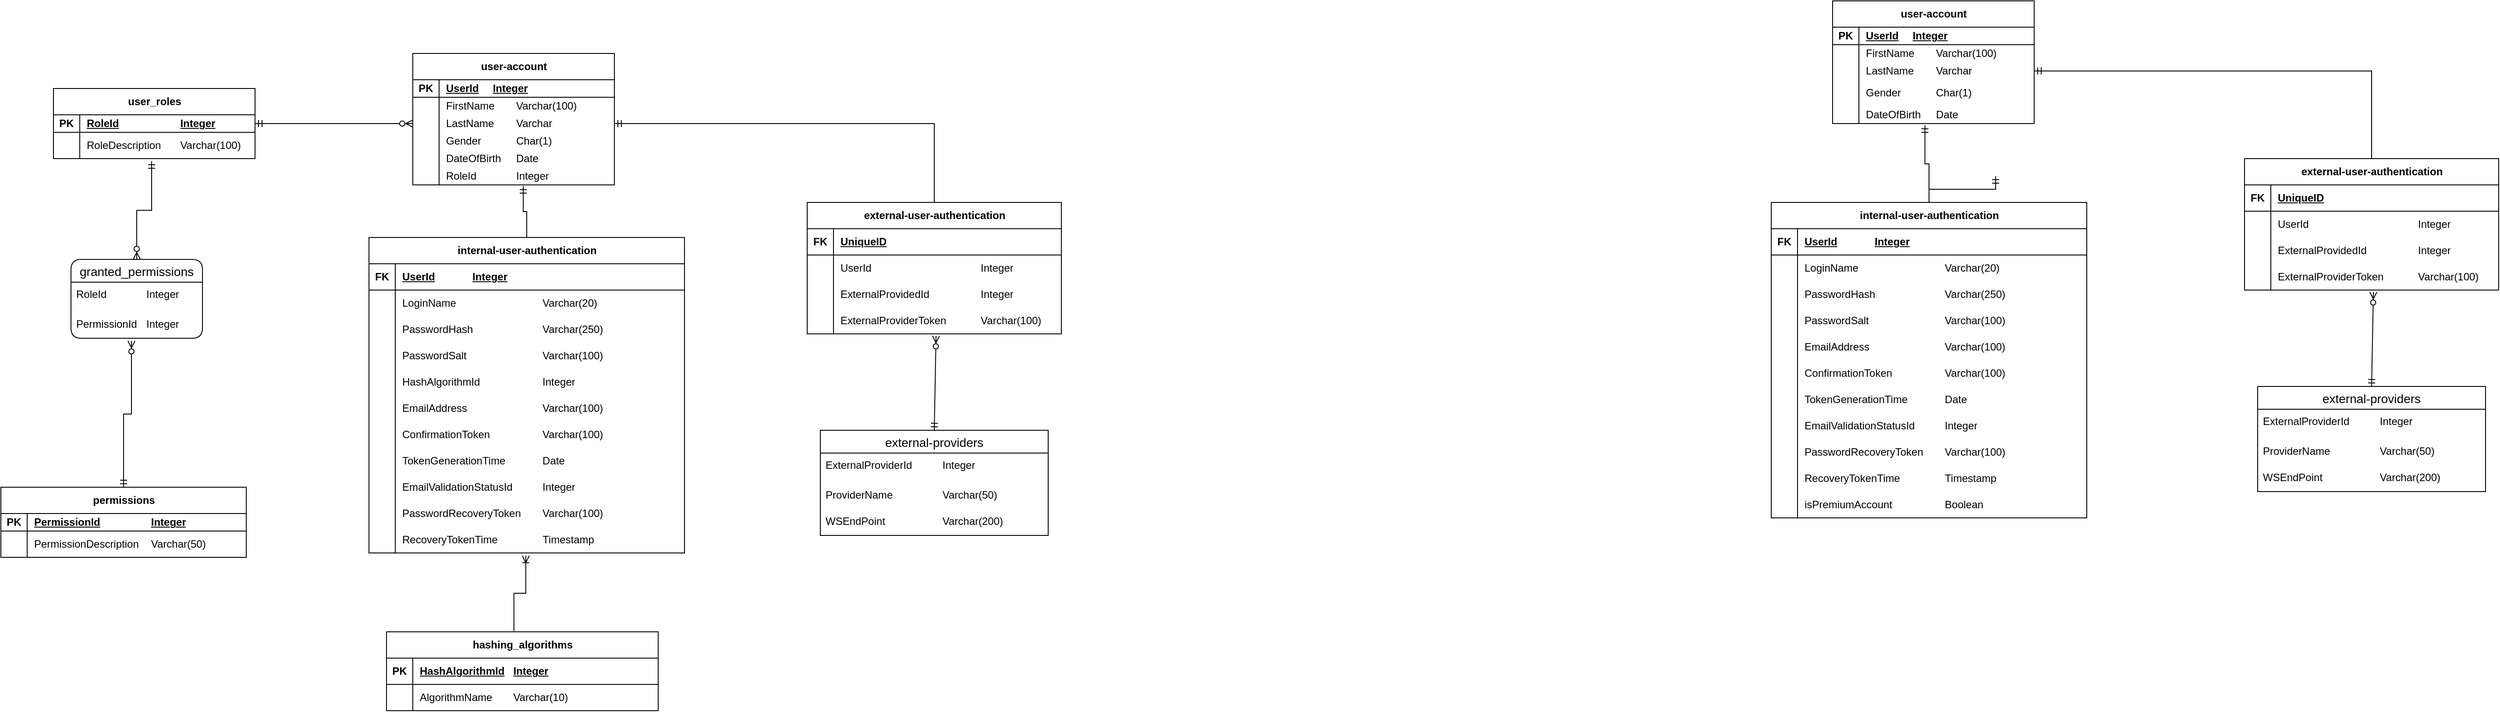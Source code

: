 <mxfile version="24.2.5" type="github">
  <diagram id="R2lEEEUBdFMjLlhIrx00" name="Page-1">
    <mxGraphModel dx="2087" dy="1268" grid="1" gridSize="10" guides="1" tooltips="1" connect="1" arrows="1" fold="1" page="0" pageScale="1" pageWidth="850" pageHeight="1100" math="0" shadow="0" extFonts="Permanent Marker^https://fonts.googleapis.com/css?family=Permanent+Marker">
      <root>
        <mxCell id="0" />
        <mxCell id="1" parent="0" />
        <mxCell id="qcpj9nmGQrtDK39-1y-B-2" value="user-account" style="shape=table;startSize=30;container=1;collapsible=1;childLayout=tableLayout;fixedRows=1;rowLines=0;fontStyle=1;align=center;resizeLast=1;html=1;gradientColor=none;swimlaneFillColor=none;rounded=0;" parent="1" vertex="1">
          <mxGeometry x="330" width="230" height="150" as="geometry" />
        </mxCell>
        <mxCell id="qcpj9nmGQrtDK39-1y-B-3" value="" style="shape=tableRow;horizontal=0;startSize=0;swimlaneHead=0;swimlaneBody=0;fillColor=none;collapsible=0;dropTarget=0;points=[[0,0.5],[1,0.5]];portConstraint=eastwest;top=0;left=0;right=0;bottom=1;" parent="qcpj9nmGQrtDK39-1y-B-2" vertex="1">
          <mxGeometry y="30" width="230" height="20" as="geometry" />
        </mxCell>
        <mxCell id="qcpj9nmGQrtDK39-1y-B-4" value="PK" style="shape=partialRectangle;connectable=0;fillColor=none;top=0;left=0;bottom=0;right=0;fontStyle=1;overflow=hidden;whiteSpace=wrap;html=1;" parent="qcpj9nmGQrtDK39-1y-B-3" vertex="1">
          <mxGeometry width="30" height="20" as="geometry">
            <mxRectangle width="30" height="20" as="alternateBounds" />
          </mxGeometry>
        </mxCell>
        <mxCell id="qcpj9nmGQrtDK39-1y-B-5" value="UserId&lt;span style=&quot;white-space: pre;&quot;&gt;&#x9;&lt;/span&gt;Integer&lt;span style=&quot;white-space: pre;&quot;&gt;&#x9;&lt;/span&gt;" style="shape=partialRectangle;connectable=0;fillColor=none;top=0;left=0;bottom=0;right=0;align=left;spacingLeft=6;fontStyle=5;overflow=hidden;whiteSpace=wrap;html=1;" parent="qcpj9nmGQrtDK39-1y-B-3" vertex="1">
          <mxGeometry x="30" width="200" height="20" as="geometry">
            <mxRectangle width="200" height="20" as="alternateBounds" />
          </mxGeometry>
        </mxCell>
        <mxCell id="qcpj9nmGQrtDK39-1y-B-6" value="" style="shape=tableRow;horizontal=0;startSize=0;swimlaneHead=0;swimlaneBody=0;fillColor=none;collapsible=0;dropTarget=0;points=[[0,0.5],[1,0.5]];portConstraint=eastwest;top=0;left=0;right=0;bottom=0;" parent="qcpj9nmGQrtDK39-1y-B-2" vertex="1">
          <mxGeometry y="50" width="230" height="20" as="geometry" />
        </mxCell>
        <mxCell id="qcpj9nmGQrtDK39-1y-B-7" value="" style="shape=partialRectangle;connectable=0;fillColor=none;top=0;left=0;bottom=0;right=0;editable=1;overflow=hidden;whiteSpace=wrap;html=1;" parent="qcpj9nmGQrtDK39-1y-B-6" vertex="1">
          <mxGeometry width="30" height="20" as="geometry">
            <mxRectangle width="30" height="20" as="alternateBounds" />
          </mxGeometry>
        </mxCell>
        <mxCell id="qcpj9nmGQrtDK39-1y-B-8" value="FirstName&lt;span style=&quot;white-space: pre;&quot;&gt;&#x9;&lt;/span&gt;Varchar(100)" style="shape=partialRectangle;connectable=0;fillColor=none;top=0;left=0;bottom=0;right=0;align=left;spacingLeft=6;overflow=hidden;whiteSpace=wrap;html=1;" parent="qcpj9nmGQrtDK39-1y-B-6" vertex="1">
          <mxGeometry x="30" width="200" height="20" as="geometry">
            <mxRectangle width="200" height="20" as="alternateBounds" />
          </mxGeometry>
        </mxCell>
        <mxCell id="qcpj9nmGQrtDK39-1y-B-9" value="" style="shape=tableRow;horizontal=0;startSize=0;swimlaneHead=0;swimlaneBody=0;fillColor=none;collapsible=0;dropTarget=0;points=[[0,0.5],[1,0.5]];portConstraint=eastwest;top=0;left=0;right=0;bottom=0;" parent="qcpj9nmGQrtDK39-1y-B-2" vertex="1">
          <mxGeometry y="70" width="230" height="20" as="geometry" />
        </mxCell>
        <mxCell id="qcpj9nmGQrtDK39-1y-B-10" value="" style="shape=partialRectangle;connectable=0;fillColor=none;top=0;left=0;bottom=0;right=0;editable=1;overflow=hidden;whiteSpace=wrap;html=1;" parent="qcpj9nmGQrtDK39-1y-B-9" vertex="1">
          <mxGeometry width="30" height="20" as="geometry">
            <mxRectangle width="30" height="20" as="alternateBounds" />
          </mxGeometry>
        </mxCell>
        <mxCell id="qcpj9nmGQrtDK39-1y-B-11" value="LastName&lt;span style=&quot;white-space: pre;&quot;&gt;&#x9;&lt;/span&gt;Varchar" style="shape=partialRectangle;connectable=0;fillColor=none;top=0;left=0;bottom=0;right=0;align=left;spacingLeft=6;overflow=hidden;whiteSpace=wrap;html=1;" parent="qcpj9nmGQrtDK39-1y-B-9" vertex="1">
          <mxGeometry x="30" width="200" height="20" as="geometry">
            <mxRectangle width="200" height="20" as="alternateBounds" />
          </mxGeometry>
        </mxCell>
        <mxCell id="qcpj9nmGQrtDK39-1y-B-12" value="" style="shape=tableRow;horizontal=0;startSize=0;swimlaneHead=0;swimlaneBody=0;fillColor=none;collapsible=0;dropTarget=0;points=[[0,0.5],[1,0.5]];portConstraint=eastwest;top=0;left=0;right=0;bottom=0;" parent="qcpj9nmGQrtDK39-1y-B-2" vertex="1">
          <mxGeometry y="90" width="230" height="20" as="geometry" />
        </mxCell>
        <mxCell id="qcpj9nmGQrtDK39-1y-B-13" value="" style="shape=partialRectangle;connectable=0;fillColor=none;top=0;left=0;bottom=0;right=0;editable=1;overflow=hidden;whiteSpace=wrap;html=1;" parent="qcpj9nmGQrtDK39-1y-B-12" vertex="1">
          <mxGeometry width="30" height="20" as="geometry">
            <mxRectangle width="30" height="20" as="alternateBounds" />
          </mxGeometry>
        </mxCell>
        <mxCell id="qcpj9nmGQrtDK39-1y-B-14" value="Gender&lt;span style=&quot;white-space: pre;&quot;&gt;&#x9;&lt;span style=&quot;white-space: pre;&quot;&gt;&#x9;&lt;/span&gt;Char(1)&lt;/span&gt;" style="shape=partialRectangle;connectable=0;fillColor=none;top=0;left=0;bottom=0;right=0;align=left;spacingLeft=6;overflow=hidden;whiteSpace=wrap;html=1;" parent="qcpj9nmGQrtDK39-1y-B-12" vertex="1">
          <mxGeometry x="30" width="200" height="20" as="geometry">
            <mxRectangle width="200" height="20" as="alternateBounds" />
          </mxGeometry>
        </mxCell>
        <mxCell id="qcpj9nmGQrtDK39-1y-B-22" style="shape=tableRow;horizontal=0;startSize=0;swimlaneHead=0;swimlaneBody=0;fillColor=none;collapsible=0;dropTarget=0;points=[[0,0.5],[1,0.5]];portConstraint=eastwest;top=0;left=0;right=0;bottom=0;" parent="qcpj9nmGQrtDK39-1y-B-2" vertex="1">
          <mxGeometry y="110" width="230" height="20" as="geometry" />
        </mxCell>
        <mxCell id="qcpj9nmGQrtDK39-1y-B-23" style="shape=partialRectangle;connectable=0;fillColor=none;top=0;left=0;bottom=0;right=0;editable=1;overflow=hidden;whiteSpace=wrap;html=1;" parent="qcpj9nmGQrtDK39-1y-B-22" vertex="1">
          <mxGeometry width="30" height="20" as="geometry">
            <mxRectangle width="30" height="20" as="alternateBounds" />
          </mxGeometry>
        </mxCell>
        <mxCell id="qcpj9nmGQrtDK39-1y-B-24" value="DateOfBirth&lt;span style=&quot;white-space: pre;&quot;&gt;&#x9;&lt;/span&gt;Date" style="shape=partialRectangle;connectable=0;fillColor=none;top=0;left=0;bottom=0;right=0;align=left;spacingLeft=6;overflow=hidden;whiteSpace=wrap;html=1;" parent="qcpj9nmGQrtDK39-1y-B-22" vertex="1">
          <mxGeometry x="30" width="200" height="20" as="geometry">
            <mxRectangle width="200" height="20" as="alternateBounds" />
          </mxGeometry>
        </mxCell>
        <mxCell id="qcpj9nmGQrtDK39-1y-B-25" style="shape=tableRow;horizontal=0;startSize=0;swimlaneHead=0;swimlaneBody=0;fillColor=none;collapsible=0;dropTarget=0;points=[[0,0.5],[1,0.5]];portConstraint=eastwest;top=0;left=0;right=0;bottom=0;" parent="qcpj9nmGQrtDK39-1y-B-2" vertex="1">
          <mxGeometry y="130" width="230" height="20" as="geometry" />
        </mxCell>
        <mxCell id="qcpj9nmGQrtDK39-1y-B-26" style="shape=partialRectangle;connectable=0;fillColor=none;top=0;left=0;bottom=0;right=0;editable=1;overflow=hidden;whiteSpace=wrap;html=1;" parent="qcpj9nmGQrtDK39-1y-B-25" vertex="1">
          <mxGeometry width="30" height="20" as="geometry">
            <mxRectangle width="30" height="20" as="alternateBounds" />
          </mxGeometry>
        </mxCell>
        <mxCell id="qcpj9nmGQrtDK39-1y-B-27" value="RoleId&lt;span style=&quot;white-space: pre;&quot;&gt;&#x9;&lt;span style=&quot;white-space: pre;&quot;&gt;&#x9;&lt;/span&gt;&lt;/span&gt;Integer" style="shape=partialRectangle;connectable=0;fillColor=none;top=0;left=0;bottom=0;right=0;align=left;spacingLeft=6;overflow=hidden;whiteSpace=wrap;html=1;" parent="qcpj9nmGQrtDK39-1y-B-25" vertex="1">
          <mxGeometry x="30" width="200" height="20" as="geometry">
            <mxRectangle width="200" height="20" as="alternateBounds" />
          </mxGeometry>
        </mxCell>
        <mxCell id="qcpj9nmGQrtDK39-1y-B-28" value="internal-user-authentication" style="shape=table;startSize=30;container=1;collapsible=1;childLayout=tableLayout;fixedRows=1;rowLines=0;fontStyle=1;align=center;resizeLast=1;html=1;" parent="1" vertex="1">
          <mxGeometry x="280" y="210" width="360" height="360" as="geometry" />
        </mxCell>
        <mxCell id="qcpj9nmGQrtDK39-1y-B-29" value="" style="shape=tableRow;horizontal=0;startSize=0;swimlaneHead=0;swimlaneBody=0;fillColor=none;collapsible=0;dropTarget=0;points=[[0,0.5],[1,0.5]];portConstraint=eastwest;top=0;left=0;right=0;bottom=1;" parent="qcpj9nmGQrtDK39-1y-B-28" vertex="1">
          <mxGeometry y="30" width="360" height="30" as="geometry" />
        </mxCell>
        <mxCell id="qcpj9nmGQrtDK39-1y-B-30" value="FK" style="shape=partialRectangle;connectable=0;fillColor=none;top=0;left=0;bottom=0;right=0;fontStyle=1;overflow=hidden;whiteSpace=wrap;html=1;" parent="qcpj9nmGQrtDK39-1y-B-29" vertex="1">
          <mxGeometry width="30" height="30" as="geometry">
            <mxRectangle width="30" height="30" as="alternateBounds" />
          </mxGeometry>
        </mxCell>
        <mxCell id="qcpj9nmGQrtDK39-1y-B-31" value="UserId&lt;span style=&quot;white-space: pre;&quot;&gt;&#x9;&lt;span style=&quot;white-space: pre;&quot;&gt;&#x9;&lt;/span&gt;&lt;/span&gt;Integer&lt;span style=&quot;white-space: pre;&quot;&gt;&#x9;&lt;/span&gt;" style="shape=partialRectangle;connectable=0;fillColor=none;top=0;left=0;bottom=0;right=0;align=left;spacingLeft=6;fontStyle=5;overflow=hidden;whiteSpace=wrap;html=1;" parent="qcpj9nmGQrtDK39-1y-B-29" vertex="1">
          <mxGeometry x="30" width="330" height="30" as="geometry">
            <mxRectangle width="330" height="30" as="alternateBounds" />
          </mxGeometry>
        </mxCell>
        <mxCell id="qcpj9nmGQrtDK39-1y-B-32" value="" style="shape=tableRow;horizontal=0;startSize=0;swimlaneHead=0;swimlaneBody=0;fillColor=none;collapsible=0;dropTarget=0;points=[[0,0.5],[1,0.5]];portConstraint=eastwest;top=0;left=0;right=0;bottom=0;" parent="qcpj9nmGQrtDK39-1y-B-28" vertex="1">
          <mxGeometry y="60" width="360" height="30" as="geometry" />
        </mxCell>
        <mxCell id="qcpj9nmGQrtDK39-1y-B-33" value="" style="shape=partialRectangle;connectable=0;fillColor=none;top=0;left=0;bottom=0;right=0;editable=1;overflow=hidden;whiteSpace=wrap;html=1;" parent="qcpj9nmGQrtDK39-1y-B-32" vertex="1">
          <mxGeometry width="30" height="30" as="geometry">
            <mxRectangle width="30" height="30" as="alternateBounds" />
          </mxGeometry>
        </mxCell>
        <mxCell id="qcpj9nmGQrtDK39-1y-B-34" value="LoginName&lt;span style=&quot;white-space: pre;&quot;&gt;&#x9;&lt;span style=&quot;white-space: pre;&quot;&gt;&#x9;&lt;span style=&quot;white-space: pre;&quot;&gt;&#x9;&lt;span style=&quot;white-space: pre;&quot;&gt;&#x9;&lt;/span&gt;&lt;/span&gt;&lt;/span&gt;&lt;/span&gt;Varchar(20)" style="shape=partialRectangle;connectable=0;fillColor=none;top=0;left=0;bottom=0;right=0;align=left;spacingLeft=6;overflow=hidden;whiteSpace=wrap;html=1;" parent="qcpj9nmGQrtDK39-1y-B-32" vertex="1">
          <mxGeometry x="30" width="330" height="30" as="geometry">
            <mxRectangle width="330" height="30" as="alternateBounds" />
          </mxGeometry>
        </mxCell>
        <mxCell id="qcpj9nmGQrtDK39-1y-B-35" value="" style="shape=tableRow;horizontal=0;startSize=0;swimlaneHead=0;swimlaneBody=0;fillColor=none;collapsible=0;dropTarget=0;points=[[0,0.5],[1,0.5]];portConstraint=eastwest;top=0;left=0;right=0;bottom=0;" parent="qcpj9nmGQrtDK39-1y-B-28" vertex="1">
          <mxGeometry y="90" width="360" height="30" as="geometry" />
        </mxCell>
        <mxCell id="qcpj9nmGQrtDK39-1y-B-36" value="" style="shape=partialRectangle;connectable=0;fillColor=none;top=0;left=0;bottom=0;right=0;editable=1;overflow=hidden;whiteSpace=wrap;html=1;" parent="qcpj9nmGQrtDK39-1y-B-35" vertex="1">
          <mxGeometry width="30" height="30" as="geometry">
            <mxRectangle width="30" height="30" as="alternateBounds" />
          </mxGeometry>
        </mxCell>
        <mxCell id="qcpj9nmGQrtDK39-1y-B-37" value="PasswordHash&lt;span style=&quot;white-space: pre;&quot;&gt;&#x9;&lt;span style=&quot;white-space: pre;&quot;&gt;&#x9;&lt;span style=&quot;white-space: pre;&quot;&gt;&#x9;&lt;/span&gt;&lt;/span&gt;&lt;/span&gt;Varchar(250)" style="shape=partialRectangle;connectable=0;fillColor=none;top=0;left=0;bottom=0;right=0;align=left;spacingLeft=6;overflow=hidden;whiteSpace=wrap;html=1;" parent="qcpj9nmGQrtDK39-1y-B-35" vertex="1">
          <mxGeometry x="30" width="330" height="30" as="geometry">
            <mxRectangle width="330" height="30" as="alternateBounds" />
          </mxGeometry>
        </mxCell>
        <mxCell id="qcpj9nmGQrtDK39-1y-B-38" value="" style="shape=tableRow;horizontal=0;startSize=0;swimlaneHead=0;swimlaneBody=0;fillColor=none;collapsible=0;dropTarget=0;points=[[0,0.5],[1,0.5]];portConstraint=eastwest;top=0;left=0;right=0;bottom=0;" parent="qcpj9nmGQrtDK39-1y-B-28" vertex="1">
          <mxGeometry y="120" width="360" height="30" as="geometry" />
        </mxCell>
        <mxCell id="qcpj9nmGQrtDK39-1y-B-39" value="" style="shape=partialRectangle;connectable=0;fillColor=none;top=0;left=0;bottom=0;right=0;editable=1;overflow=hidden;whiteSpace=wrap;html=1;" parent="qcpj9nmGQrtDK39-1y-B-38" vertex="1">
          <mxGeometry width="30" height="30" as="geometry">
            <mxRectangle width="30" height="30" as="alternateBounds" />
          </mxGeometry>
        </mxCell>
        <mxCell id="qcpj9nmGQrtDK39-1y-B-40" value="PasswordSalt&lt;span style=&quot;white-space: pre;&quot;&gt;&#x9;&lt;/span&gt;&lt;span style=&quot;white-space: pre;&quot;&gt;&#x9;&lt;span style=&quot;white-space: pre;&quot;&gt;&#x9;&lt;span style=&quot;white-space: pre;&quot;&gt;&#x9;&lt;/span&gt;&lt;/span&gt;&lt;/span&gt;Varchar(100)" style="shape=partialRectangle;connectable=0;fillColor=none;top=0;left=0;bottom=0;right=0;align=left;spacingLeft=6;overflow=hidden;whiteSpace=wrap;html=1;" parent="qcpj9nmGQrtDK39-1y-B-38" vertex="1">
          <mxGeometry x="30" width="330" height="30" as="geometry">
            <mxRectangle width="330" height="30" as="alternateBounds" />
          </mxGeometry>
        </mxCell>
        <mxCell id="qcpj9nmGQrtDK39-1y-B-41" style="shape=tableRow;horizontal=0;startSize=0;swimlaneHead=0;swimlaneBody=0;fillColor=none;collapsible=0;dropTarget=0;points=[[0,0.5],[1,0.5]];portConstraint=eastwest;top=0;left=0;right=0;bottom=0;" parent="qcpj9nmGQrtDK39-1y-B-28" vertex="1">
          <mxGeometry y="150" width="360" height="30" as="geometry" />
        </mxCell>
        <mxCell id="qcpj9nmGQrtDK39-1y-B-42" style="shape=partialRectangle;connectable=0;fillColor=none;top=0;left=0;bottom=0;right=0;editable=1;overflow=hidden;whiteSpace=wrap;html=1;" parent="qcpj9nmGQrtDK39-1y-B-41" vertex="1">
          <mxGeometry width="30" height="30" as="geometry">
            <mxRectangle width="30" height="30" as="alternateBounds" />
          </mxGeometry>
        </mxCell>
        <mxCell id="qcpj9nmGQrtDK39-1y-B-43" value="HashAlgorithmId&lt;span style=&quot;white-space: pre;&quot;&gt;&#x9;&lt;span style=&quot;white-space: pre;&quot;&gt;&#x9;&lt;span style=&quot;white-space: pre;&quot;&gt;&#x9;&lt;/span&gt;&lt;/span&gt;&lt;/span&gt;Integer" style="shape=partialRectangle;connectable=0;fillColor=none;top=0;left=0;bottom=0;right=0;align=left;spacingLeft=6;overflow=hidden;whiteSpace=wrap;html=1;" parent="qcpj9nmGQrtDK39-1y-B-41" vertex="1">
          <mxGeometry x="30" width="330" height="30" as="geometry">
            <mxRectangle width="330" height="30" as="alternateBounds" />
          </mxGeometry>
        </mxCell>
        <mxCell id="qcpj9nmGQrtDK39-1y-B-61" style="shape=tableRow;horizontal=0;startSize=0;swimlaneHead=0;swimlaneBody=0;fillColor=none;collapsible=0;dropTarget=0;points=[[0,0.5],[1,0.5]];portConstraint=eastwest;top=0;left=0;right=0;bottom=0;" parent="qcpj9nmGQrtDK39-1y-B-28" vertex="1">
          <mxGeometry y="180" width="360" height="30" as="geometry" />
        </mxCell>
        <mxCell id="qcpj9nmGQrtDK39-1y-B-62" style="shape=partialRectangle;connectable=0;fillColor=none;top=0;left=0;bottom=0;right=0;editable=1;overflow=hidden;whiteSpace=wrap;html=1;" parent="qcpj9nmGQrtDK39-1y-B-61" vertex="1">
          <mxGeometry width="30" height="30" as="geometry">
            <mxRectangle width="30" height="30" as="alternateBounds" />
          </mxGeometry>
        </mxCell>
        <mxCell id="qcpj9nmGQrtDK39-1y-B-63" value="EmailAddress&lt;span style=&quot;white-space: pre;&quot;&gt;&#x9;&lt;span style=&quot;white-space: pre;&quot;&gt;&#x9;&lt;span style=&quot;white-space: pre;&quot;&gt;&#x9;&lt;span style=&quot;white-space: pre;&quot;&gt;&#x9;&lt;/span&gt;&lt;/span&gt;&lt;/span&gt;&lt;/span&gt;Varchar(100)" style="shape=partialRectangle;connectable=0;fillColor=none;top=0;left=0;bottom=0;right=0;align=left;spacingLeft=6;overflow=hidden;whiteSpace=wrap;html=1;" parent="qcpj9nmGQrtDK39-1y-B-61" vertex="1">
          <mxGeometry x="30" width="330" height="30" as="geometry">
            <mxRectangle width="330" height="30" as="alternateBounds" />
          </mxGeometry>
        </mxCell>
        <mxCell id="qcpj9nmGQrtDK39-1y-B-58" style="shape=tableRow;horizontal=0;startSize=0;swimlaneHead=0;swimlaneBody=0;fillColor=none;collapsible=0;dropTarget=0;points=[[0,0.5],[1,0.5]];portConstraint=eastwest;top=0;left=0;right=0;bottom=0;" parent="qcpj9nmGQrtDK39-1y-B-28" vertex="1">
          <mxGeometry y="210" width="360" height="30" as="geometry" />
        </mxCell>
        <mxCell id="qcpj9nmGQrtDK39-1y-B-59" style="shape=partialRectangle;connectable=0;fillColor=none;top=0;left=0;bottom=0;right=0;editable=1;overflow=hidden;whiteSpace=wrap;html=1;" parent="qcpj9nmGQrtDK39-1y-B-58" vertex="1">
          <mxGeometry width="30" height="30" as="geometry">
            <mxRectangle width="30" height="30" as="alternateBounds" />
          </mxGeometry>
        </mxCell>
        <mxCell id="qcpj9nmGQrtDK39-1y-B-60" value="ConfirmationToken&lt;span style=&quot;white-space: pre;&quot;&gt;&#x9;&lt;span style=&quot;white-space: pre;&quot;&gt;&#x9;&lt;span style=&quot;white-space: pre;&quot;&gt;&#x9;&lt;/span&gt;&lt;/span&gt;&lt;/span&gt;Varchar(100)" style="shape=partialRectangle;connectable=0;fillColor=none;top=0;left=0;bottom=0;right=0;align=left;spacingLeft=6;overflow=hidden;whiteSpace=wrap;html=1;" parent="qcpj9nmGQrtDK39-1y-B-58" vertex="1">
          <mxGeometry x="30" width="330" height="30" as="geometry">
            <mxRectangle width="330" height="30" as="alternateBounds" />
          </mxGeometry>
        </mxCell>
        <mxCell id="qcpj9nmGQrtDK39-1y-B-55" style="shape=tableRow;horizontal=0;startSize=0;swimlaneHead=0;swimlaneBody=0;fillColor=none;collapsible=0;dropTarget=0;points=[[0,0.5],[1,0.5]];portConstraint=eastwest;top=0;left=0;right=0;bottom=0;" parent="qcpj9nmGQrtDK39-1y-B-28" vertex="1">
          <mxGeometry y="240" width="360" height="30" as="geometry" />
        </mxCell>
        <mxCell id="qcpj9nmGQrtDK39-1y-B-56" style="shape=partialRectangle;connectable=0;fillColor=none;top=0;left=0;bottom=0;right=0;editable=1;overflow=hidden;whiteSpace=wrap;html=1;" parent="qcpj9nmGQrtDK39-1y-B-55" vertex="1">
          <mxGeometry width="30" height="30" as="geometry">
            <mxRectangle width="30" height="30" as="alternateBounds" />
          </mxGeometry>
        </mxCell>
        <mxCell id="qcpj9nmGQrtDK39-1y-B-57" value="TokenGenerationTime&lt;span style=&quot;white-space: pre;&quot;&gt;&#x9;&lt;span style=&quot;white-space: pre;&quot;&gt;&#x9;&lt;/span&gt;&lt;/span&gt;Date" style="shape=partialRectangle;connectable=0;fillColor=none;top=0;left=0;bottom=0;right=0;align=left;spacingLeft=6;overflow=hidden;whiteSpace=wrap;html=1;" parent="qcpj9nmGQrtDK39-1y-B-55" vertex="1">
          <mxGeometry x="30" width="330" height="30" as="geometry">
            <mxRectangle width="330" height="30" as="alternateBounds" />
          </mxGeometry>
        </mxCell>
        <mxCell id="qcpj9nmGQrtDK39-1y-B-52" style="shape=tableRow;horizontal=0;startSize=0;swimlaneHead=0;swimlaneBody=0;fillColor=none;collapsible=0;dropTarget=0;points=[[0,0.5],[1,0.5]];portConstraint=eastwest;top=0;left=0;right=0;bottom=0;" parent="qcpj9nmGQrtDK39-1y-B-28" vertex="1">
          <mxGeometry y="270" width="360" height="30" as="geometry" />
        </mxCell>
        <mxCell id="qcpj9nmGQrtDK39-1y-B-53" style="shape=partialRectangle;connectable=0;fillColor=none;top=0;left=0;bottom=0;right=0;editable=1;overflow=hidden;whiteSpace=wrap;html=1;" parent="qcpj9nmGQrtDK39-1y-B-52" vertex="1">
          <mxGeometry width="30" height="30" as="geometry">
            <mxRectangle width="30" height="30" as="alternateBounds" />
          </mxGeometry>
        </mxCell>
        <mxCell id="qcpj9nmGQrtDK39-1y-B-54" value="EmailValidationStatusId&lt;span style=&quot;white-space: pre;&quot;&gt;&#x9;&lt;span style=&quot;white-space: pre;&quot;&gt;&#x9;&lt;/span&gt;&lt;/span&gt;Integer" style="shape=partialRectangle;connectable=0;fillColor=none;top=0;left=0;bottom=0;right=0;align=left;spacingLeft=6;overflow=hidden;whiteSpace=wrap;html=1;" parent="qcpj9nmGQrtDK39-1y-B-52" vertex="1">
          <mxGeometry x="30" width="330" height="30" as="geometry">
            <mxRectangle width="330" height="30" as="alternateBounds" />
          </mxGeometry>
        </mxCell>
        <mxCell id="qcpj9nmGQrtDK39-1y-B-49" style="shape=tableRow;horizontal=0;startSize=0;swimlaneHead=0;swimlaneBody=0;fillColor=none;collapsible=0;dropTarget=0;points=[[0,0.5],[1,0.5]];portConstraint=eastwest;top=0;left=0;right=0;bottom=0;" parent="qcpj9nmGQrtDK39-1y-B-28" vertex="1">
          <mxGeometry y="300" width="360" height="30" as="geometry" />
        </mxCell>
        <mxCell id="qcpj9nmGQrtDK39-1y-B-50" style="shape=partialRectangle;connectable=0;fillColor=none;top=0;left=0;bottom=0;right=0;editable=1;overflow=hidden;whiteSpace=wrap;html=1;" parent="qcpj9nmGQrtDK39-1y-B-49" vertex="1">
          <mxGeometry width="30" height="30" as="geometry">
            <mxRectangle width="30" height="30" as="alternateBounds" />
          </mxGeometry>
        </mxCell>
        <mxCell id="qcpj9nmGQrtDK39-1y-B-51" value="PasswordRecoveryToken&lt;span style=&quot;white-space: pre;&quot;&gt;&#x9;&lt;/span&gt;Varchar(100)" style="shape=partialRectangle;connectable=0;fillColor=none;top=0;left=0;bottom=0;right=0;align=left;spacingLeft=6;overflow=hidden;whiteSpace=wrap;html=1;" parent="qcpj9nmGQrtDK39-1y-B-49" vertex="1">
          <mxGeometry x="30" width="330" height="30" as="geometry">
            <mxRectangle width="330" height="30" as="alternateBounds" />
          </mxGeometry>
        </mxCell>
        <mxCell id="qcpj9nmGQrtDK39-1y-B-44" style="shape=tableRow;horizontal=0;startSize=0;swimlaneHead=0;swimlaneBody=0;fillColor=none;collapsible=0;dropTarget=0;points=[[0,0.5],[1,0.5]];portConstraint=eastwest;top=0;left=0;right=0;bottom=0;" parent="qcpj9nmGQrtDK39-1y-B-28" vertex="1">
          <mxGeometry y="330" width="360" height="30" as="geometry" />
        </mxCell>
        <mxCell id="qcpj9nmGQrtDK39-1y-B-45" style="shape=partialRectangle;connectable=0;fillColor=none;top=0;left=0;bottom=0;right=0;editable=1;overflow=hidden;whiteSpace=wrap;html=1;" parent="qcpj9nmGQrtDK39-1y-B-44" vertex="1">
          <mxGeometry width="30" height="30" as="geometry">
            <mxRectangle width="30" height="30" as="alternateBounds" />
          </mxGeometry>
        </mxCell>
        <mxCell id="qcpj9nmGQrtDK39-1y-B-46" value="RecoveryTokenTime&lt;span style=&quot;white-space: pre;&quot;&gt;&#x9;&lt;span style=&quot;white-space: pre;&quot;&gt;&#x9;&lt;/span&gt;&lt;/span&gt;Timestamp" style="shape=partialRectangle;connectable=0;fillColor=none;top=0;left=0;bottom=0;right=0;align=left;spacingLeft=6;overflow=hidden;whiteSpace=wrap;html=1;" parent="qcpj9nmGQrtDK39-1y-B-44" vertex="1">
          <mxGeometry x="30" width="330" height="30" as="geometry">
            <mxRectangle width="330" height="30" as="alternateBounds" />
          </mxGeometry>
        </mxCell>
        <mxCell id="qcpj9nmGQrtDK39-1y-B-69" value="" style="fontSize=12;html=1;endArrow=ERmandOne;rounded=0;exitX=0.5;exitY=0;exitDx=0;exitDy=0;entryX=0.548;entryY=1.067;entryDx=0;entryDy=0;entryPerimeter=0;shadow=0;flowAnimation=0;edgeStyle=elbowEdgeStyle;elbow=vertical;" parent="1" source="qcpj9nmGQrtDK39-1y-B-28" target="qcpj9nmGQrtDK39-1y-B-25" edge="1">
          <mxGeometry width="100" height="100" relative="1" as="geometry">
            <mxPoint x="606.04" y="440" as="sourcePoint" />
            <mxPoint x="496.04" y="190" as="targetPoint" />
          </mxGeometry>
        </mxCell>
        <mxCell id="qcpj9nmGQrtDK39-1y-B-75" value="external-user-authentication" style="shape=table;startSize=30;container=1;collapsible=1;childLayout=tableLayout;fixedRows=1;rowLines=0;fontStyle=1;align=center;resizeLast=1;html=1;" parent="1" vertex="1">
          <mxGeometry x="780" y="170" width="290" height="150" as="geometry" />
        </mxCell>
        <mxCell id="qcpj9nmGQrtDK39-1y-B-76" value="" style="shape=tableRow;horizontal=0;startSize=0;swimlaneHead=0;swimlaneBody=0;fillColor=none;collapsible=0;dropTarget=0;points=[[0,0.5],[1,0.5]];portConstraint=eastwest;top=0;left=0;right=0;bottom=1;" parent="qcpj9nmGQrtDK39-1y-B-75" vertex="1">
          <mxGeometry y="30" width="290" height="30" as="geometry" />
        </mxCell>
        <mxCell id="qcpj9nmGQrtDK39-1y-B-77" value="FK" style="shape=partialRectangle;connectable=0;fillColor=none;top=0;left=0;bottom=0;right=0;fontStyle=1;overflow=hidden;whiteSpace=wrap;html=1;" parent="qcpj9nmGQrtDK39-1y-B-76" vertex="1">
          <mxGeometry width="30" height="30" as="geometry">
            <mxRectangle width="30" height="30" as="alternateBounds" />
          </mxGeometry>
        </mxCell>
        <mxCell id="qcpj9nmGQrtDK39-1y-B-78" value="UniqueID" style="shape=partialRectangle;connectable=0;fillColor=none;top=0;left=0;bottom=0;right=0;align=left;spacingLeft=6;fontStyle=5;overflow=hidden;whiteSpace=wrap;html=1;" parent="qcpj9nmGQrtDK39-1y-B-76" vertex="1">
          <mxGeometry x="30" width="260" height="30" as="geometry">
            <mxRectangle width="260" height="30" as="alternateBounds" />
          </mxGeometry>
        </mxCell>
        <mxCell id="qcpj9nmGQrtDK39-1y-B-79" value="" style="shape=tableRow;horizontal=0;startSize=0;swimlaneHead=0;swimlaneBody=0;fillColor=none;collapsible=0;dropTarget=0;points=[[0,0.5],[1,0.5]];portConstraint=eastwest;top=0;left=0;right=0;bottom=0;" parent="qcpj9nmGQrtDK39-1y-B-75" vertex="1">
          <mxGeometry y="60" width="290" height="30" as="geometry" />
        </mxCell>
        <mxCell id="qcpj9nmGQrtDK39-1y-B-80" value="" style="shape=partialRectangle;connectable=0;fillColor=none;top=0;left=0;bottom=0;right=0;editable=1;overflow=hidden;whiteSpace=wrap;html=1;" parent="qcpj9nmGQrtDK39-1y-B-79" vertex="1">
          <mxGeometry width="30" height="30" as="geometry">
            <mxRectangle width="30" height="30" as="alternateBounds" />
          </mxGeometry>
        </mxCell>
        <mxCell id="qcpj9nmGQrtDK39-1y-B-81" value="UserId&lt;span style=&quot;white-space: pre;&quot;&gt;&#x9;&lt;/span&gt;&lt;span style=&quot;white-space: pre;&quot;&gt;&#x9;&lt;span style=&quot;white-space: pre;&quot;&gt;&#x9;&lt;/span&gt;&lt;span style=&quot;white-space: pre;&quot;&gt;&#x9;&lt;/span&gt;&lt;span style=&quot;white-space: pre;&quot;&gt;&#x9;&lt;/span&gt;&lt;/span&gt;Integer" style="shape=partialRectangle;connectable=0;fillColor=none;top=0;left=0;bottom=0;right=0;align=left;spacingLeft=6;overflow=hidden;whiteSpace=wrap;html=1;" parent="qcpj9nmGQrtDK39-1y-B-79" vertex="1">
          <mxGeometry x="30" width="260" height="30" as="geometry">
            <mxRectangle width="260" height="30" as="alternateBounds" />
          </mxGeometry>
        </mxCell>
        <mxCell id="qcpj9nmGQrtDK39-1y-B-82" value="" style="shape=tableRow;horizontal=0;startSize=0;swimlaneHead=0;swimlaneBody=0;fillColor=none;collapsible=0;dropTarget=0;points=[[0,0.5],[1,0.5]];portConstraint=eastwest;top=0;left=0;right=0;bottom=0;" parent="qcpj9nmGQrtDK39-1y-B-75" vertex="1">
          <mxGeometry y="90" width="290" height="30" as="geometry" />
        </mxCell>
        <mxCell id="qcpj9nmGQrtDK39-1y-B-83" value="" style="shape=partialRectangle;connectable=0;fillColor=none;top=0;left=0;bottom=0;right=0;editable=1;overflow=hidden;whiteSpace=wrap;html=1;" parent="qcpj9nmGQrtDK39-1y-B-82" vertex="1">
          <mxGeometry width="30" height="30" as="geometry">
            <mxRectangle width="30" height="30" as="alternateBounds" />
          </mxGeometry>
        </mxCell>
        <mxCell id="qcpj9nmGQrtDK39-1y-B-84" value="ExternalProvidedId&lt;span style=&quot;white-space: pre;&quot;&gt;&#x9;&lt;span style=&quot;white-space: pre;&quot;&gt;&#x9;&lt;/span&gt;&lt;span style=&quot;white-space: pre;&quot;&gt;&#x9;&lt;/span&gt;&lt;/span&gt;Integer" style="shape=partialRectangle;connectable=0;fillColor=none;top=0;left=0;bottom=0;right=0;align=left;spacingLeft=6;overflow=hidden;whiteSpace=wrap;html=1;" parent="qcpj9nmGQrtDK39-1y-B-82" vertex="1">
          <mxGeometry x="30" width="260" height="30" as="geometry">
            <mxRectangle width="260" height="30" as="alternateBounds" />
          </mxGeometry>
        </mxCell>
        <mxCell id="qcpj9nmGQrtDK39-1y-B-85" value="" style="shape=tableRow;horizontal=0;startSize=0;swimlaneHead=0;swimlaneBody=0;fillColor=none;collapsible=0;dropTarget=0;points=[[0,0.5],[1,0.5]];portConstraint=eastwest;top=0;left=0;right=0;bottom=0;" parent="qcpj9nmGQrtDK39-1y-B-75" vertex="1">
          <mxGeometry y="120" width="290" height="30" as="geometry" />
        </mxCell>
        <mxCell id="qcpj9nmGQrtDK39-1y-B-86" value="" style="shape=partialRectangle;connectable=0;fillColor=none;top=0;left=0;bottom=0;right=0;editable=1;overflow=hidden;whiteSpace=wrap;html=1;" parent="qcpj9nmGQrtDK39-1y-B-85" vertex="1">
          <mxGeometry width="30" height="30" as="geometry">
            <mxRectangle width="30" height="30" as="alternateBounds" />
          </mxGeometry>
        </mxCell>
        <mxCell id="qcpj9nmGQrtDK39-1y-B-87" value="ExternalProviderToken&lt;span style=&quot;white-space: pre;&quot;&gt;&#x9;&lt;/span&gt;&lt;span style=&quot;white-space: pre;&quot;&gt;&#x9;&lt;/span&gt;Varchar(100)" style="shape=partialRectangle;connectable=0;fillColor=none;top=0;left=0;bottom=0;right=0;align=left;spacingLeft=6;overflow=hidden;whiteSpace=wrap;html=1;" parent="qcpj9nmGQrtDK39-1y-B-85" vertex="1">
          <mxGeometry x="30" width="260" height="30" as="geometry">
            <mxRectangle width="260" height="30" as="alternateBounds" />
          </mxGeometry>
        </mxCell>
        <mxCell id="qcpj9nmGQrtDK39-1y-B-89" value="" style="edgeStyle=orthogonalEdgeStyle;fontSize=12;html=1;endArrow=ERmandOne;rounded=0;entryX=1;entryY=0.5;entryDx=0;entryDy=0;exitX=0.5;exitY=0;exitDx=0;exitDy=0;" parent="1" source="qcpj9nmGQrtDK39-1y-B-75" target="qcpj9nmGQrtDK39-1y-B-9" edge="1">
          <mxGeometry width="100" height="100" relative="1" as="geometry">
            <mxPoint x="550" y="330" as="sourcePoint" />
            <mxPoint x="650" y="230" as="targetPoint" />
          </mxGeometry>
        </mxCell>
        <mxCell id="qcpj9nmGQrtDK39-1y-B-107" value="external-providers" style="swimlane;fontStyle=0;childLayout=stackLayout;horizontal=1;startSize=26;horizontalStack=0;resizeParent=1;resizeParentMax=0;resizeLast=0;collapsible=1;marginBottom=0;align=center;fontSize=14;" parent="1" vertex="1">
          <mxGeometry x="795" y="430" width="260" height="120" as="geometry" />
        </mxCell>
        <mxCell id="qcpj9nmGQrtDK39-1y-B-108" value="ExternalProviderId&lt;span style=&quot;white-space: pre;&quot;&gt;&#x9;&lt;span style=&quot;white-space: pre;&quot;&gt;&#x9;&lt;/span&gt;&lt;/span&gt;Integer" style="text;strokeColor=none;fillColor=none;spacingLeft=4;spacingRight=4;overflow=hidden;rotatable=0;points=[[0,0.5],[1,0.5]];portConstraint=eastwest;fontSize=12;whiteSpace=wrap;html=1;" parent="qcpj9nmGQrtDK39-1y-B-107" vertex="1">
          <mxGeometry y="26" width="260" height="34" as="geometry" />
        </mxCell>
        <mxCell id="qcpj9nmGQrtDK39-1y-B-109" value="ProviderName&lt;span style=&quot;white-space: pre;&quot;&gt;&#x9;&lt;span style=&quot;white-space: pre;&quot;&gt;&#x9;&lt;/span&gt;&lt;span style=&quot;white-space: pre;&quot;&gt;&#x9;&lt;/span&gt;&lt;/span&gt;Varchar(50)" style="text;strokeColor=none;fillColor=none;spacingLeft=4;spacingRight=4;overflow=hidden;rotatable=0;points=[[0,0.5],[1,0.5]];portConstraint=eastwest;fontSize=12;whiteSpace=wrap;html=1;" parent="qcpj9nmGQrtDK39-1y-B-107" vertex="1">
          <mxGeometry y="60" width="260" height="30" as="geometry" />
        </mxCell>
        <mxCell id="qcpj9nmGQrtDK39-1y-B-110" value="WSEndPoint&lt;span style=&quot;white-space: pre;&quot;&gt;&#x9;&lt;/span&gt;&lt;span style=&quot;white-space: pre;&quot;&gt;&#x9;&lt;/span&gt;&lt;span style=&quot;white-space: pre;&quot;&gt;&#x9;&lt;/span&gt;Varchar(200)" style="text;strokeColor=none;fillColor=none;spacingLeft=4;spacingRight=4;overflow=hidden;rotatable=0;points=[[0,0.5],[1,0.5]];portConstraint=eastwest;fontSize=12;whiteSpace=wrap;html=1;" parent="qcpj9nmGQrtDK39-1y-B-107" vertex="1">
          <mxGeometry y="90" width="260" height="30" as="geometry" />
        </mxCell>
        <mxCell id="qcpj9nmGQrtDK39-1y-B-112" value="" style="fontSize=12;html=1;endArrow=ERzeroToMany;startArrow=ERmandOne;rounded=0;entryX=0.507;entryY=1.074;entryDx=0;entryDy=0;entryPerimeter=0;exitX=0.5;exitY=0;exitDx=0;exitDy=0;" parent="1" source="qcpj9nmGQrtDK39-1y-B-107" target="qcpj9nmGQrtDK39-1y-B-85" edge="1">
          <mxGeometry width="100" height="100" relative="1" as="geometry">
            <mxPoint x="920" y="490" as="sourcePoint" />
            <mxPoint x="1020" y="390" as="targetPoint" />
          </mxGeometry>
        </mxCell>
        <mxCell id="qcpj9nmGQrtDK39-1y-B-113" value="user_roles" style="shape=table;startSize=30;container=1;collapsible=1;childLayout=tableLayout;fixedRows=1;rowLines=0;fontStyle=1;align=center;resizeLast=1;html=1;" parent="1" vertex="1">
          <mxGeometry x="-80" y="40" width="230" height="80" as="geometry" />
        </mxCell>
        <mxCell id="qcpj9nmGQrtDK39-1y-B-114" value="" style="shape=tableRow;horizontal=0;startSize=0;swimlaneHead=0;swimlaneBody=0;fillColor=none;collapsible=0;dropTarget=0;points=[[0,0.5],[1,0.5]];portConstraint=eastwest;top=0;left=0;right=0;bottom=1;" parent="qcpj9nmGQrtDK39-1y-B-113" vertex="1">
          <mxGeometry y="30" width="230" height="20" as="geometry" />
        </mxCell>
        <mxCell id="qcpj9nmGQrtDK39-1y-B-115" value="PK" style="shape=partialRectangle;connectable=0;fillColor=none;top=0;left=0;bottom=0;right=0;fontStyle=1;overflow=hidden;whiteSpace=wrap;html=1;" parent="qcpj9nmGQrtDK39-1y-B-114" vertex="1">
          <mxGeometry width="30" height="20" as="geometry">
            <mxRectangle width="30" height="20" as="alternateBounds" />
          </mxGeometry>
        </mxCell>
        <mxCell id="qcpj9nmGQrtDK39-1y-B-116" value="RoleId&lt;span style=&quot;white-space: pre;&quot;&gt;&#x9;&lt;span style=&quot;white-space: pre;&quot;&gt;&#x9;&lt;span style=&quot;white-space: pre;&quot;&gt;&#x9;&lt;/span&gt;&lt;/span&gt;Integer&lt;/span&gt;" style="shape=partialRectangle;connectable=0;fillColor=none;top=0;left=0;bottom=0;right=0;align=left;spacingLeft=6;fontStyle=5;overflow=hidden;whiteSpace=wrap;html=1;" parent="qcpj9nmGQrtDK39-1y-B-114" vertex="1">
          <mxGeometry x="30" width="200" height="20" as="geometry">
            <mxRectangle width="200" height="20" as="alternateBounds" />
          </mxGeometry>
        </mxCell>
        <mxCell id="qcpj9nmGQrtDK39-1y-B-117" value="" style="shape=tableRow;horizontal=0;startSize=0;swimlaneHead=0;swimlaneBody=0;fillColor=none;collapsible=0;dropTarget=0;points=[[0,0.5],[1,0.5]];portConstraint=eastwest;top=0;left=0;right=0;bottom=0;" parent="qcpj9nmGQrtDK39-1y-B-113" vertex="1">
          <mxGeometry y="50" width="230" height="30" as="geometry" />
        </mxCell>
        <mxCell id="qcpj9nmGQrtDK39-1y-B-118" value="" style="shape=partialRectangle;connectable=0;fillColor=none;top=0;left=0;bottom=0;right=0;editable=1;overflow=hidden;whiteSpace=wrap;html=1;" parent="qcpj9nmGQrtDK39-1y-B-117" vertex="1">
          <mxGeometry width="30" height="30" as="geometry">
            <mxRectangle width="30" height="30" as="alternateBounds" />
          </mxGeometry>
        </mxCell>
        <mxCell id="qcpj9nmGQrtDK39-1y-B-119" value="RoleDescription&lt;span style=&quot;white-space: pre;&quot;&gt;&#x9;&lt;/span&gt;Varchar(100)" style="shape=partialRectangle;connectable=0;fillColor=none;top=0;left=0;bottom=0;right=0;align=left;spacingLeft=6;overflow=hidden;whiteSpace=wrap;html=1;" parent="qcpj9nmGQrtDK39-1y-B-117" vertex="1">
          <mxGeometry x="30" width="200" height="30" as="geometry">
            <mxRectangle width="200" height="30" as="alternateBounds" />
          </mxGeometry>
        </mxCell>
        <mxCell id="qcpj9nmGQrtDK39-1y-B-126" value="permissions" style="shape=table;startSize=30;container=1;collapsible=1;childLayout=tableLayout;fixedRows=1;rowLines=0;fontStyle=1;align=center;resizeLast=1;html=1;" parent="1" vertex="1">
          <mxGeometry x="-140" y="495" width="280" height="80" as="geometry" />
        </mxCell>
        <mxCell id="qcpj9nmGQrtDK39-1y-B-127" value="" style="shape=tableRow;horizontal=0;startSize=0;swimlaneHead=0;swimlaneBody=0;fillColor=none;collapsible=0;dropTarget=0;points=[[0,0.5],[1,0.5]];portConstraint=eastwest;top=0;left=0;right=0;bottom=1;" parent="qcpj9nmGQrtDK39-1y-B-126" vertex="1">
          <mxGeometry y="30" width="280" height="20" as="geometry" />
        </mxCell>
        <mxCell id="qcpj9nmGQrtDK39-1y-B-128" value="PK" style="shape=partialRectangle;connectable=0;fillColor=none;top=0;left=0;bottom=0;right=0;fontStyle=1;overflow=hidden;whiteSpace=wrap;html=1;" parent="qcpj9nmGQrtDK39-1y-B-127" vertex="1">
          <mxGeometry width="30" height="20" as="geometry">
            <mxRectangle width="30" height="20" as="alternateBounds" />
          </mxGeometry>
        </mxCell>
        <mxCell id="qcpj9nmGQrtDK39-1y-B-129" value="PermissionId&lt;span style=&quot;white-space: pre;&quot;&gt;&#x9;&lt;/span&gt;&lt;span style=&quot;white-space: pre;&quot;&gt;&#x9;&lt;span style=&quot;white-space: pre;&quot;&gt;&#x9;&lt;/span&gt;&lt;/span&gt;Integer" style="shape=partialRectangle;connectable=0;fillColor=none;top=0;left=0;bottom=0;right=0;align=left;spacingLeft=6;fontStyle=5;overflow=hidden;whiteSpace=wrap;html=1;" parent="qcpj9nmGQrtDK39-1y-B-127" vertex="1">
          <mxGeometry x="30" width="250" height="20" as="geometry">
            <mxRectangle width="250" height="20" as="alternateBounds" />
          </mxGeometry>
        </mxCell>
        <mxCell id="qcpj9nmGQrtDK39-1y-B-130" value="" style="shape=tableRow;horizontal=0;startSize=0;swimlaneHead=0;swimlaneBody=0;fillColor=none;collapsible=0;dropTarget=0;points=[[0,0.5],[1,0.5]];portConstraint=eastwest;top=0;left=0;right=0;bottom=0;" parent="qcpj9nmGQrtDK39-1y-B-126" vertex="1">
          <mxGeometry y="50" width="280" height="30" as="geometry" />
        </mxCell>
        <mxCell id="qcpj9nmGQrtDK39-1y-B-131" value="" style="shape=partialRectangle;connectable=0;fillColor=none;top=0;left=0;bottom=0;right=0;editable=1;overflow=hidden;whiteSpace=wrap;html=1;" parent="qcpj9nmGQrtDK39-1y-B-130" vertex="1">
          <mxGeometry width="30" height="30" as="geometry">
            <mxRectangle width="30" height="30" as="alternateBounds" />
          </mxGeometry>
        </mxCell>
        <mxCell id="qcpj9nmGQrtDK39-1y-B-132" value="PermissionDescription&lt;span style=&quot;white-space: pre;&quot;&gt;&#x9;&lt;/span&gt;Varchar(50)" style="shape=partialRectangle;connectable=0;fillColor=none;top=0;left=0;bottom=0;right=0;align=left;spacingLeft=6;overflow=hidden;whiteSpace=wrap;html=1;" parent="qcpj9nmGQrtDK39-1y-B-130" vertex="1">
          <mxGeometry x="30" width="250" height="30" as="geometry">
            <mxRectangle width="250" height="30" as="alternateBounds" />
          </mxGeometry>
        </mxCell>
        <mxCell id="qcpj9nmGQrtDK39-1y-B-140" value="granted_permissions" style="swimlane;fontStyle=0;childLayout=stackLayout;horizontal=1;startSize=26;horizontalStack=0;resizeParent=1;resizeParentMax=0;resizeLast=0;collapsible=1;marginBottom=0;align=center;fontSize=14;rounded=1;" parent="1" vertex="1">
          <mxGeometry x="-60" y="235" width="150" height="90" as="geometry" />
        </mxCell>
        <mxCell id="qcpj9nmGQrtDK39-1y-B-141" value="RoleId&lt;span style=&quot;white-space: pre;&quot;&gt;&#x9;&lt;/span&gt;&lt;span style=&quot;white-space: pre;&quot;&gt;&#x9;&lt;/span&gt;Integer" style="text;strokeColor=none;fillColor=none;spacingLeft=4;spacingRight=4;overflow=hidden;rotatable=0;points=[[0,0.5],[1,0.5]];portConstraint=eastwest;fontSize=12;whiteSpace=wrap;html=1;" parent="qcpj9nmGQrtDK39-1y-B-140" vertex="1">
          <mxGeometry y="26" width="150" height="34" as="geometry" />
        </mxCell>
        <mxCell id="qcpj9nmGQrtDK39-1y-B-142" value="PermissionId&lt;span style=&quot;white-space: pre;&quot;&gt;&#x9;&lt;/span&gt;Integer" style="text;strokeColor=none;fillColor=none;spacingLeft=4;spacingRight=4;overflow=hidden;rotatable=0;points=[[0,0.5],[1,0.5]];portConstraint=eastwest;fontSize=12;whiteSpace=wrap;html=1;" parent="qcpj9nmGQrtDK39-1y-B-140" vertex="1">
          <mxGeometry y="60" width="150" height="30" as="geometry" />
        </mxCell>
        <mxCell id="qcpj9nmGQrtDK39-1y-B-144" value="" style="fontSize=12;html=1;endArrow=ERzeroToMany;startArrow=ERmandOne;rounded=0;entryX=0.5;entryY=0;entryDx=0;entryDy=0;exitX=0.487;exitY=1.1;exitDx=0;exitDy=0;exitPerimeter=0;edgeStyle=elbowEdgeStyle;elbow=vertical;" parent="1" source="qcpj9nmGQrtDK39-1y-B-117" target="qcpj9nmGQrtDK39-1y-B-140" edge="1">
          <mxGeometry width="100" height="100" relative="1" as="geometry">
            <mxPoint x="-50" y="235" as="sourcePoint" />
            <mxPoint x="50" y="135" as="targetPoint" />
          </mxGeometry>
        </mxCell>
        <mxCell id="qcpj9nmGQrtDK39-1y-B-145" value="" style="fontSize=12;html=1;endArrow=ERzeroToMany;startArrow=ERmandOne;rounded=0;entryX=0.46;entryY=1.1;entryDx=0;entryDy=0;exitX=0.5;exitY=0;exitDx=0;exitDy=0;entryPerimeter=0;edgeStyle=elbowEdgeStyle;elbow=vertical;" parent="1" source="qcpj9nmGQrtDK39-1y-B-126" target="qcpj9nmGQrtDK39-1y-B-142" edge="1">
          <mxGeometry width="100" height="100" relative="1" as="geometry">
            <mxPoint x="292" y="325" as="sourcePoint" />
            <mxPoint x="290" y="452" as="targetPoint" />
          </mxGeometry>
        </mxCell>
        <mxCell id="qcpj9nmGQrtDK39-1y-B-147" value="hashing_algorithms" style="shape=table;startSize=30;container=1;collapsible=1;childLayout=tableLayout;fixedRows=1;rowLines=0;fontStyle=1;align=center;resizeLast=1;html=1;" parent="1" vertex="1">
          <mxGeometry x="300" y="660" width="310" height="90" as="geometry" />
        </mxCell>
        <mxCell id="qcpj9nmGQrtDK39-1y-B-148" value="" style="shape=tableRow;horizontal=0;startSize=0;swimlaneHead=0;swimlaneBody=0;fillColor=none;collapsible=0;dropTarget=0;points=[[0,0.5],[1,0.5]];portConstraint=eastwest;top=0;left=0;right=0;bottom=1;" parent="qcpj9nmGQrtDK39-1y-B-147" vertex="1">
          <mxGeometry y="30" width="310" height="30" as="geometry" />
        </mxCell>
        <mxCell id="qcpj9nmGQrtDK39-1y-B-149" value="PK" style="shape=partialRectangle;connectable=0;fillColor=none;top=0;left=0;bottom=0;right=0;fontStyle=1;overflow=hidden;whiteSpace=wrap;html=1;" parent="qcpj9nmGQrtDK39-1y-B-148" vertex="1">
          <mxGeometry width="30" height="30" as="geometry">
            <mxRectangle width="30" height="30" as="alternateBounds" />
          </mxGeometry>
        </mxCell>
        <mxCell id="qcpj9nmGQrtDK39-1y-B-150" value="HashAlgorithmId&lt;span style=&quot;white-space: pre;&quot;&gt;&#x9;&lt;/span&gt;Integer" style="shape=partialRectangle;connectable=0;fillColor=none;top=0;left=0;bottom=0;right=0;align=left;spacingLeft=6;fontStyle=5;overflow=hidden;whiteSpace=wrap;html=1;" parent="qcpj9nmGQrtDK39-1y-B-148" vertex="1">
          <mxGeometry x="30" width="280" height="30" as="geometry">
            <mxRectangle width="280" height="30" as="alternateBounds" />
          </mxGeometry>
        </mxCell>
        <mxCell id="qcpj9nmGQrtDK39-1y-B-151" value="" style="shape=tableRow;horizontal=0;startSize=0;swimlaneHead=0;swimlaneBody=0;fillColor=none;collapsible=0;dropTarget=0;points=[[0,0.5],[1,0.5]];portConstraint=eastwest;top=0;left=0;right=0;bottom=0;" parent="qcpj9nmGQrtDK39-1y-B-147" vertex="1">
          <mxGeometry y="60" width="310" height="30" as="geometry" />
        </mxCell>
        <mxCell id="qcpj9nmGQrtDK39-1y-B-152" value="" style="shape=partialRectangle;connectable=0;fillColor=none;top=0;left=0;bottom=0;right=0;editable=1;overflow=hidden;whiteSpace=wrap;html=1;" parent="qcpj9nmGQrtDK39-1y-B-151" vertex="1">
          <mxGeometry width="30" height="30" as="geometry">
            <mxRectangle width="30" height="30" as="alternateBounds" />
          </mxGeometry>
        </mxCell>
        <mxCell id="qcpj9nmGQrtDK39-1y-B-153" value="AlgorithmName&lt;span style=&quot;white-space: pre;&quot;&gt;&#x9;&lt;/span&gt;Varchar(10)" style="shape=partialRectangle;connectable=0;fillColor=none;top=0;left=0;bottom=0;right=0;align=left;spacingLeft=6;overflow=hidden;whiteSpace=wrap;html=1;" parent="qcpj9nmGQrtDK39-1y-B-151" vertex="1">
          <mxGeometry x="30" width="280" height="30" as="geometry">
            <mxRectangle width="280" height="30" as="alternateBounds" />
          </mxGeometry>
        </mxCell>
        <mxCell id="qcpj9nmGQrtDK39-1y-B-167" value="" style="edgeStyle=elbowEdgeStyle;fontSize=12;html=1;endArrow=ERoneToMany;rounded=0;entryX=0.497;entryY=1.106;entryDx=0;entryDy=0;entryPerimeter=0;exitX=0.469;exitY=-0.01;exitDx=0;exitDy=0;exitPerimeter=0;elbow=vertical;" parent="1" source="qcpj9nmGQrtDK39-1y-B-147" target="qcpj9nmGQrtDK39-1y-B-44" edge="1">
          <mxGeometry width="100" height="100" relative="1" as="geometry">
            <mxPoint x="360" y="930" as="sourcePoint" />
            <mxPoint x="460" y="830" as="targetPoint" />
          </mxGeometry>
        </mxCell>
        <mxCell id="qcpj9nmGQrtDK39-1y-B-168" value="" style="edgeStyle=entityRelationEdgeStyle;fontSize=12;html=1;endArrow=ERzeroToMany;startArrow=ERmandOne;rounded=0;entryX=0;entryY=0.5;entryDx=0;entryDy=0;exitX=1;exitY=0.5;exitDx=0;exitDy=0;" parent="1" source="qcpj9nmGQrtDK39-1y-B-114" target="qcpj9nmGQrtDK39-1y-B-9" edge="1">
          <mxGeometry width="100" height="100" relative="1" as="geometry">
            <mxPoint x="290" y="280" as="sourcePoint" />
            <mxPoint x="390" y="180" as="targetPoint" />
          </mxGeometry>
        </mxCell>
        <mxCell id="lDrOIe9zeXkGU29TVA_w-1" value="user-account" style="shape=table;startSize=30;container=1;collapsible=1;childLayout=tableLayout;fixedRows=1;rowLines=0;fontStyle=1;align=center;resizeLast=1;html=1;gradientColor=none;swimlaneFillColor=none;rounded=0;" vertex="1" parent="1">
          <mxGeometry x="1950" y="-60" width="230" height="140" as="geometry" />
        </mxCell>
        <mxCell id="lDrOIe9zeXkGU29TVA_w-2" value="" style="shape=tableRow;horizontal=0;startSize=0;swimlaneHead=0;swimlaneBody=0;fillColor=none;collapsible=0;dropTarget=0;points=[[0,0.5],[1,0.5]];portConstraint=eastwest;top=0;left=0;right=0;bottom=1;" vertex="1" parent="lDrOIe9zeXkGU29TVA_w-1">
          <mxGeometry y="30" width="230" height="20" as="geometry" />
        </mxCell>
        <mxCell id="lDrOIe9zeXkGU29TVA_w-3" value="PK" style="shape=partialRectangle;connectable=0;fillColor=none;top=0;left=0;bottom=0;right=0;fontStyle=1;overflow=hidden;whiteSpace=wrap;html=1;" vertex="1" parent="lDrOIe9zeXkGU29TVA_w-2">
          <mxGeometry width="30" height="20" as="geometry">
            <mxRectangle width="30" height="20" as="alternateBounds" />
          </mxGeometry>
        </mxCell>
        <mxCell id="lDrOIe9zeXkGU29TVA_w-4" value="UserId&lt;span style=&quot;white-space: pre;&quot;&gt;&#x9;&lt;/span&gt;Integer&lt;span style=&quot;white-space: pre;&quot;&gt;&#x9;&lt;/span&gt;" style="shape=partialRectangle;connectable=0;fillColor=none;top=0;left=0;bottom=0;right=0;align=left;spacingLeft=6;fontStyle=5;overflow=hidden;whiteSpace=wrap;html=1;" vertex="1" parent="lDrOIe9zeXkGU29TVA_w-2">
          <mxGeometry x="30" width="200" height="20" as="geometry">
            <mxRectangle width="200" height="20" as="alternateBounds" />
          </mxGeometry>
        </mxCell>
        <mxCell id="lDrOIe9zeXkGU29TVA_w-5" value="" style="shape=tableRow;horizontal=0;startSize=0;swimlaneHead=0;swimlaneBody=0;fillColor=none;collapsible=0;dropTarget=0;points=[[0,0.5],[1,0.5]];portConstraint=eastwest;top=0;left=0;right=0;bottom=0;" vertex="1" parent="lDrOIe9zeXkGU29TVA_w-1">
          <mxGeometry y="50" width="230" height="20" as="geometry" />
        </mxCell>
        <mxCell id="lDrOIe9zeXkGU29TVA_w-6" value="" style="shape=partialRectangle;connectable=0;fillColor=none;top=0;left=0;bottom=0;right=0;editable=1;overflow=hidden;whiteSpace=wrap;html=1;" vertex="1" parent="lDrOIe9zeXkGU29TVA_w-5">
          <mxGeometry width="30" height="20" as="geometry">
            <mxRectangle width="30" height="20" as="alternateBounds" />
          </mxGeometry>
        </mxCell>
        <mxCell id="lDrOIe9zeXkGU29TVA_w-7" value="FirstName&lt;span style=&quot;white-space: pre;&quot;&gt;&#x9;&lt;/span&gt;Varchar(100)" style="shape=partialRectangle;connectable=0;fillColor=none;top=0;left=0;bottom=0;right=0;align=left;spacingLeft=6;overflow=hidden;whiteSpace=wrap;html=1;" vertex="1" parent="lDrOIe9zeXkGU29TVA_w-5">
          <mxGeometry x="30" width="200" height="20" as="geometry">
            <mxRectangle width="200" height="20" as="alternateBounds" />
          </mxGeometry>
        </mxCell>
        <mxCell id="lDrOIe9zeXkGU29TVA_w-8" value="" style="shape=tableRow;horizontal=0;startSize=0;swimlaneHead=0;swimlaneBody=0;fillColor=none;collapsible=0;dropTarget=0;points=[[0,0.5],[1,0.5]];portConstraint=eastwest;top=0;left=0;right=0;bottom=0;" vertex="1" parent="lDrOIe9zeXkGU29TVA_w-1">
          <mxGeometry y="70" width="230" height="20" as="geometry" />
        </mxCell>
        <mxCell id="lDrOIe9zeXkGU29TVA_w-9" value="" style="shape=partialRectangle;connectable=0;fillColor=none;top=0;left=0;bottom=0;right=0;editable=1;overflow=hidden;whiteSpace=wrap;html=1;" vertex="1" parent="lDrOIe9zeXkGU29TVA_w-8">
          <mxGeometry width="30" height="20" as="geometry">
            <mxRectangle width="30" height="20" as="alternateBounds" />
          </mxGeometry>
        </mxCell>
        <mxCell id="lDrOIe9zeXkGU29TVA_w-10" value="LastName&lt;span style=&quot;white-space: pre;&quot;&gt;&#x9;&lt;/span&gt;Varchar" style="shape=partialRectangle;connectable=0;fillColor=none;top=0;left=0;bottom=0;right=0;align=left;spacingLeft=6;overflow=hidden;whiteSpace=wrap;html=1;" vertex="1" parent="lDrOIe9zeXkGU29TVA_w-8">
          <mxGeometry x="30" width="200" height="20" as="geometry">
            <mxRectangle width="200" height="20" as="alternateBounds" />
          </mxGeometry>
        </mxCell>
        <mxCell id="lDrOIe9zeXkGU29TVA_w-11" value="" style="shape=tableRow;horizontal=0;startSize=0;swimlaneHead=0;swimlaneBody=0;fillColor=none;collapsible=0;dropTarget=0;points=[[0,0.5],[1,0.5]];portConstraint=eastwest;top=0;left=0;right=0;bottom=0;" vertex="1" parent="lDrOIe9zeXkGU29TVA_w-1">
          <mxGeometry y="90" width="230" height="30" as="geometry" />
        </mxCell>
        <mxCell id="lDrOIe9zeXkGU29TVA_w-12" value="" style="shape=partialRectangle;connectable=0;fillColor=none;top=0;left=0;bottom=0;right=0;editable=1;overflow=hidden;whiteSpace=wrap;html=1;" vertex="1" parent="lDrOIe9zeXkGU29TVA_w-11">
          <mxGeometry width="30" height="30" as="geometry">
            <mxRectangle width="30" height="30" as="alternateBounds" />
          </mxGeometry>
        </mxCell>
        <mxCell id="lDrOIe9zeXkGU29TVA_w-13" value="Gender&lt;span style=&quot;white-space: pre;&quot;&gt;&#x9;&lt;span style=&quot;white-space: pre;&quot;&gt;&#x9;&lt;/span&gt;Char(1)&lt;/span&gt;" style="shape=partialRectangle;connectable=0;fillColor=none;top=0;left=0;bottom=0;right=0;align=left;spacingLeft=6;overflow=hidden;whiteSpace=wrap;html=1;" vertex="1" parent="lDrOIe9zeXkGU29TVA_w-11">
          <mxGeometry x="30" width="200" height="30" as="geometry">
            <mxRectangle width="200" height="30" as="alternateBounds" />
          </mxGeometry>
        </mxCell>
        <mxCell id="lDrOIe9zeXkGU29TVA_w-14" style="shape=tableRow;horizontal=0;startSize=0;swimlaneHead=0;swimlaneBody=0;fillColor=none;collapsible=0;dropTarget=0;points=[[0,0.5],[1,0.5]];portConstraint=eastwest;top=0;left=0;right=0;bottom=0;" vertex="1" parent="lDrOIe9zeXkGU29TVA_w-1">
          <mxGeometry y="120" width="230" height="20" as="geometry" />
        </mxCell>
        <mxCell id="lDrOIe9zeXkGU29TVA_w-15" style="shape=partialRectangle;connectable=0;fillColor=none;top=0;left=0;bottom=0;right=0;editable=1;overflow=hidden;whiteSpace=wrap;html=1;" vertex="1" parent="lDrOIe9zeXkGU29TVA_w-14">
          <mxGeometry width="30" height="20" as="geometry">
            <mxRectangle width="30" height="20" as="alternateBounds" />
          </mxGeometry>
        </mxCell>
        <mxCell id="lDrOIe9zeXkGU29TVA_w-16" value="DateOfBirth&lt;span style=&quot;white-space: pre;&quot;&gt;&#x9;&lt;/span&gt;Date" style="shape=partialRectangle;connectable=0;fillColor=none;top=0;left=0;bottom=0;right=0;align=left;spacingLeft=6;overflow=hidden;whiteSpace=wrap;html=1;" vertex="1" parent="lDrOIe9zeXkGU29TVA_w-14">
          <mxGeometry x="30" width="200" height="20" as="geometry">
            <mxRectangle width="200" height="20" as="alternateBounds" />
          </mxGeometry>
        </mxCell>
        <mxCell id="lDrOIe9zeXkGU29TVA_w-20" value="internal-user-authentication" style="shape=table;startSize=30;container=1;collapsible=1;childLayout=tableLayout;fixedRows=1;rowLines=0;fontStyle=1;align=center;resizeLast=1;html=1;" vertex="1" parent="1">
          <mxGeometry x="1880" y="170" width="360" height="360" as="geometry" />
        </mxCell>
        <mxCell id="lDrOIe9zeXkGU29TVA_w-21" value="" style="shape=tableRow;horizontal=0;startSize=0;swimlaneHead=0;swimlaneBody=0;fillColor=none;collapsible=0;dropTarget=0;points=[[0,0.5],[1,0.5]];portConstraint=eastwest;top=0;left=0;right=0;bottom=1;" vertex="1" parent="lDrOIe9zeXkGU29TVA_w-20">
          <mxGeometry y="30" width="360" height="30" as="geometry" />
        </mxCell>
        <mxCell id="lDrOIe9zeXkGU29TVA_w-22" value="FK" style="shape=partialRectangle;connectable=0;fillColor=none;top=0;left=0;bottom=0;right=0;fontStyle=1;overflow=hidden;whiteSpace=wrap;html=1;" vertex="1" parent="lDrOIe9zeXkGU29TVA_w-21">
          <mxGeometry width="30" height="30" as="geometry">
            <mxRectangle width="30" height="30" as="alternateBounds" />
          </mxGeometry>
        </mxCell>
        <mxCell id="lDrOIe9zeXkGU29TVA_w-23" value="UserId&lt;span style=&quot;white-space: pre;&quot;&gt;&#x9;&lt;span style=&quot;white-space: pre;&quot;&gt;&#x9;&lt;/span&gt;&lt;/span&gt;Integer&lt;span style=&quot;white-space: pre;&quot;&gt;&#x9;&lt;/span&gt;" style="shape=partialRectangle;connectable=0;fillColor=none;top=0;left=0;bottom=0;right=0;align=left;spacingLeft=6;fontStyle=5;overflow=hidden;whiteSpace=wrap;html=1;" vertex="1" parent="lDrOIe9zeXkGU29TVA_w-21">
          <mxGeometry x="30" width="330" height="30" as="geometry">
            <mxRectangle width="330" height="30" as="alternateBounds" />
          </mxGeometry>
        </mxCell>
        <mxCell id="lDrOIe9zeXkGU29TVA_w-24" value="" style="shape=tableRow;horizontal=0;startSize=0;swimlaneHead=0;swimlaneBody=0;fillColor=none;collapsible=0;dropTarget=0;points=[[0,0.5],[1,0.5]];portConstraint=eastwest;top=0;left=0;right=0;bottom=0;" vertex="1" parent="lDrOIe9zeXkGU29TVA_w-20">
          <mxGeometry y="60" width="360" height="30" as="geometry" />
        </mxCell>
        <mxCell id="lDrOIe9zeXkGU29TVA_w-25" value="" style="shape=partialRectangle;connectable=0;fillColor=none;top=0;left=0;bottom=0;right=0;editable=1;overflow=hidden;whiteSpace=wrap;html=1;" vertex="1" parent="lDrOIe9zeXkGU29TVA_w-24">
          <mxGeometry width="30" height="30" as="geometry">
            <mxRectangle width="30" height="30" as="alternateBounds" />
          </mxGeometry>
        </mxCell>
        <mxCell id="lDrOIe9zeXkGU29TVA_w-26" value="LoginName&lt;span style=&quot;white-space: pre;&quot;&gt;&#x9;&lt;span style=&quot;white-space: pre;&quot;&gt;&#x9;&lt;span style=&quot;white-space: pre;&quot;&gt;&#x9;&lt;span style=&quot;white-space: pre;&quot;&gt;&#x9;&lt;/span&gt;&lt;/span&gt;&lt;/span&gt;&lt;/span&gt;Varchar(20)" style="shape=partialRectangle;connectable=0;fillColor=none;top=0;left=0;bottom=0;right=0;align=left;spacingLeft=6;overflow=hidden;whiteSpace=wrap;html=1;" vertex="1" parent="lDrOIe9zeXkGU29TVA_w-24">
          <mxGeometry x="30" width="330" height="30" as="geometry">
            <mxRectangle width="330" height="30" as="alternateBounds" />
          </mxGeometry>
        </mxCell>
        <mxCell id="lDrOIe9zeXkGU29TVA_w-27" value="" style="shape=tableRow;horizontal=0;startSize=0;swimlaneHead=0;swimlaneBody=0;fillColor=none;collapsible=0;dropTarget=0;points=[[0,0.5],[1,0.5]];portConstraint=eastwest;top=0;left=0;right=0;bottom=0;" vertex="1" parent="lDrOIe9zeXkGU29TVA_w-20">
          <mxGeometry y="90" width="360" height="30" as="geometry" />
        </mxCell>
        <mxCell id="lDrOIe9zeXkGU29TVA_w-28" value="" style="shape=partialRectangle;connectable=0;fillColor=none;top=0;left=0;bottom=0;right=0;editable=1;overflow=hidden;whiteSpace=wrap;html=1;" vertex="1" parent="lDrOIe9zeXkGU29TVA_w-27">
          <mxGeometry width="30" height="30" as="geometry">
            <mxRectangle width="30" height="30" as="alternateBounds" />
          </mxGeometry>
        </mxCell>
        <mxCell id="lDrOIe9zeXkGU29TVA_w-29" value="PasswordHash&lt;span style=&quot;white-space: pre;&quot;&gt;&#x9;&lt;span style=&quot;white-space: pre;&quot;&gt;&#x9;&lt;span style=&quot;white-space: pre;&quot;&gt;&#x9;&lt;/span&gt;&lt;/span&gt;&lt;/span&gt;Varchar(250)" style="shape=partialRectangle;connectable=0;fillColor=none;top=0;left=0;bottom=0;right=0;align=left;spacingLeft=6;overflow=hidden;whiteSpace=wrap;html=1;" vertex="1" parent="lDrOIe9zeXkGU29TVA_w-27">
          <mxGeometry x="30" width="330" height="30" as="geometry">
            <mxRectangle width="330" height="30" as="alternateBounds" />
          </mxGeometry>
        </mxCell>
        <mxCell id="lDrOIe9zeXkGU29TVA_w-30" value="" style="shape=tableRow;horizontal=0;startSize=0;swimlaneHead=0;swimlaneBody=0;fillColor=none;collapsible=0;dropTarget=0;points=[[0,0.5],[1,0.5]];portConstraint=eastwest;top=0;left=0;right=0;bottom=0;" vertex="1" parent="lDrOIe9zeXkGU29TVA_w-20">
          <mxGeometry y="120" width="360" height="30" as="geometry" />
        </mxCell>
        <mxCell id="lDrOIe9zeXkGU29TVA_w-31" value="" style="shape=partialRectangle;connectable=0;fillColor=none;top=0;left=0;bottom=0;right=0;editable=1;overflow=hidden;whiteSpace=wrap;html=1;" vertex="1" parent="lDrOIe9zeXkGU29TVA_w-30">
          <mxGeometry width="30" height="30" as="geometry">
            <mxRectangle width="30" height="30" as="alternateBounds" />
          </mxGeometry>
        </mxCell>
        <mxCell id="lDrOIe9zeXkGU29TVA_w-32" value="PasswordSalt&lt;span style=&quot;white-space: pre;&quot;&gt;&#x9;&lt;/span&gt;&lt;span style=&quot;white-space: pre;&quot;&gt;&#x9;&lt;span style=&quot;white-space: pre;&quot;&gt;&#x9;&lt;span style=&quot;white-space: pre;&quot;&gt;&#x9;&lt;/span&gt;&lt;/span&gt;&lt;/span&gt;Varchar(100)" style="shape=partialRectangle;connectable=0;fillColor=none;top=0;left=0;bottom=0;right=0;align=left;spacingLeft=6;overflow=hidden;whiteSpace=wrap;html=1;" vertex="1" parent="lDrOIe9zeXkGU29TVA_w-30">
          <mxGeometry x="30" width="330" height="30" as="geometry">
            <mxRectangle width="330" height="30" as="alternateBounds" />
          </mxGeometry>
        </mxCell>
        <mxCell id="lDrOIe9zeXkGU29TVA_w-36" style="shape=tableRow;horizontal=0;startSize=0;swimlaneHead=0;swimlaneBody=0;fillColor=none;collapsible=0;dropTarget=0;points=[[0,0.5],[1,0.5]];portConstraint=eastwest;top=0;left=0;right=0;bottom=0;" vertex="1" parent="lDrOIe9zeXkGU29TVA_w-20">
          <mxGeometry y="150" width="360" height="30" as="geometry" />
        </mxCell>
        <mxCell id="lDrOIe9zeXkGU29TVA_w-37" style="shape=partialRectangle;connectable=0;fillColor=none;top=0;left=0;bottom=0;right=0;editable=1;overflow=hidden;whiteSpace=wrap;html=1;" vertex="1" parent="lDrOIe9zeXkGU29TVA_w-36">
          <mxGeometry width="30" height="30" as="geometry">
            <mxRectangle width="30" height="30" as="alternateBounds" />
          </mxGeometry>
        </mxCell>
        <mxCell id="lDrOIe9zeXkGU29TVA_w-38" value="EmailAddress&lt;span style=&quot;white-space: pre;&quot;&gt;&#x9;&lt;span style=&quot;white-space: pre;&quot;&gt;&#x9;&lt;span style=&quot;white-space: pre;&quot;&gt;&#x9;&lt;span style=&quot;white-space: pre;&quot;&gt;&#x9;&lt;/span&gt;&lt;/span&gt;&lt;/span&gt;&lt;/span&gt;Varchar(100)" style="shape=partialRectangle;connectable=0;fillColor=none;top=0;left=0;bottom=0;right=0;align=left;spacingLeft=6;overflow=hidden;whiteSpace=wrap;html=1;" vertex="1" parent="lDrOIe9zeXkGU29TVA_w-36">
          <mxGeometry x="30" width="330" height="30" as="geometry">
            <mxRectangle width="330" height="30" as="alternateBounds" />
          </mxGeometry>
        </mxCell>
        <mxCell id="lDrOIe9zeXkGU29TVA_w-39" style="shape=tableRow;horizontal=0;startSize=0;swimlaneHead=0;swimlaneBody=0;fillColor=none;collapsible=0;dropTarget=0;points=[[0,0.5],[1,0.5]];portConstraint=eastwest;top=0;left=0;right=0;bottom=0;" vertex="1" parent="lDrOIe9zeXkGU29TVA_w-20">
          <mxGeometry y="180" width="360" height="30" as="geometry" />
        </mxCell>
        <mxCell id="lDrOIe9zeXkGU29TVA_w-40" style="shape=partialRectangle;connectable=0;fillColor=none;top=0;left=0;bottom=0;right=0;editable=1;overflow=hidden;whiteSpace=wrap;html=1;" vertex="1" parent="lDrOIe9zeXkGU29TVA_w-39">
          <mxGeometry width="30" height="30" as="geometry">
            <mxRectangle width="30" height="30" as="alternateBounds" />
          </mxGeometry>
        </mxCell>
        <mxCell id="lDrOIe9zeXkGU29TVA_w-41" value="ConfirmationToken&lt;span style=&quot;white-space: pre;&quot;&gt;&#x9;&lt;span style=&quot;white-space: pre;&quot;&gt;&#x9;&lt;span style=&quot;white-space: pre;&quot;&gt;&#x9;&lt;/span&gt;&lt;/span&gt;&lt;/span&gt;Varchar(100)" style="shape=partialRectangle;connectable=0;fillColor=none;top=0;left=0;bottom=0;right=0;align=left;spacingLeft=6;overflow=hidden;whiteSpace=wrap;html=1;" vertex="1" parent="lDrOIe9zeXkGU29TVA_w-39">
          <mxGeometry x="30" width="330" height="30" as="geometry">
            <mxRectangle width="330" height="30" as="alternateBounds" />
          </mxGeometry>
        </mxCell>
        <mxCell id="lDrOIe9zeXkGU29TVA_w-42" style="shape=tableRow;horizontal=0;startSize=0;swimlaneHead=0;swimlaneBody=0;fillColor=none;collapsible=0;dropTarget=0;points=[[0,0.5],[1,0.5]];portConstraint=eastwest;top=0;left=0;right=0;bottom=0;" vertex="1" parent="lDrOIe9zeXkGU29TVA_w-20">
          <mxGeometry y="210" width="360" height="30" as="geometry" />
        </mxCell>
        <mxCell id="lDrOIe9zeXkGU29TVA_w-43" style="shape=partialRectangle;connectable=0;fillColor=none;top=0;left=0;bottom=0;right=0;editable=1;overflow=hidden;whiteSpace=wrap;html=1;" vertex="1" parent="lDrOIe9zeXkGU29TVA_w-42">
          <mxGeometry width="30" height="30" as="geometry">
            <mxRectangle width="30" height="30" as="alternateBounds" />
          </mxGeometry>
        </mxCell>
        <mxCell id="lDrOIe9zeXkGU29TVA_w-44" value="TokenGenerationTime&lt;span style=&quot;white-space: pre;&quot;&gt;&#x9;&lt;span style=&quot;white-space: pre;&quot;&gt;&#x9;&lt;/span&gt;&lt;/span&gt;Date" style="shape=partialRectangle;connectable=0;fillColor=none;top=0;left=0;bottom=0;right=0;align=left;spacingLeft=6;overflow=hidden;whiteSpace=wrap;html=1;" vertex="1" parent="lDrOIe9zeXkGU29TVA_w-42">
          <mxGeometry x="30" width="330" height="30" as="geometry">
            <mxRectangle width="330" height="30" as="alternateBounds" />
          </mxGeometry>
        </mxCell>
        <mxCell id="lDrOIe9zeXkGU29TVA_w-45" style="shape=tableRow;horizontal=0;startSize=0;swimlaneHead=0;swimlaneBody=0;fillColor=none;collapsible=0;dropTarget=0;points=[[0,0.5],[1,0.5]];portConstraint=eastwest;top=0;left=0;right=0;bottom=0;" vertex="1" parent="lDrOIe9zeXkGU29TVA_w-20">
          <mxGeometry y="240" width="360" height="30" as="geometry" />
        </mxCell>
        <mxCell id="lDrOIe9zeXkGU29TVA_w-46" style="shape=partialRectangle;connectable=0;fillColor=none;top=0;left=0;bottom=0;right=0;editable=1;overflow=hidden;whiteSpace=wrap;html=1;" vertex="1" parent="lDrOIe9zeXkGU29TVA_w-45">
          <mxGeometry width="30" height="30" as="geometry">
            <mxRectangle width="30" height="30" as="alternateBounds" />
          </mxGeometry>
        </mxCell>
        <mxCell id="lDrOIe9zeXkGU29TVA_w-47" value="EmailValidationStatusId&lt;span style=&quot;white-space: pre;&quot;&gt;&#x9;&lt;span style=&quot;white-space: pre;&quot;&gt;&#x9;&lt;/span&gt;&lt;/span&gt;Integer" style="shape=partialRectangle;connectable=0;fillColor=none;top=0;left=0;bottom=0;right=0;align=left;spacingLeft=6;overflow=hidden;whiteSpace=wrap;html=1;" vertex="1" parent="lDrOIe9zeXkGU29TVA_w-45">
          <mxGeometry x="30" width="330" height="30" as="geometry">
            <mxRectangle width="330" height="30" as="alternateBounds" />
          </mxGeometry>
        </mxCell>
        <mxCell id="lDrOIe9zeXkGU29TVA_w-48" style="shape=tableRow;horizontal=0;startSize=0;swimlaneHead=0;swimlaneBody=0;fillColor=none;collapsible=0;dropTarget=0;points=[[0,0.5],[1,0.5]];portConstraint=eastwest;top=0;left=0;right=0;bottom=0;" vertex="1" parent="lDrOIe9zeXkGU29TVA_w-20">
          <mxGeometry y="270" width="360" height="30" as="geometry" />
        </mxCell>
        <mxCell id="lDrOIe9zeXkGU29TVA_w-49" style="shape=partialRectangle;connectable=0;fillColor=none;top=0;left=0;bottom=0;right=0;editable=1;overflow=hidden;whiteSpace=wrap;html=1;" vertex="1" parent="lDrOIe9zeXkGU29TVA_w-48">
          <mxGeometry width="30" height="30" as="geometry">
            <mxRectangle width="30" height="30" as="alternateBounds" />
          </mxGeometry>
        </mxCell>
        <mxCell id="lDrOIe9zeXkGU29TVA_w-50" value="PasswordRecoveryToken&lt;span style=&quot;white-space: pre;&quot;&gt;&#x9;&lt;/span&gt;Varchar(100)" style="shape=partialRectangle;connectable=0;fillColor=none;top=0;left=0;bottom=0;right=0;align=left;spacingLeft=6;overflow=hidden;whiteSpace=wrap;html=1;" vertex="1" parent="lDrOIe9zeXkGU29TVA_w-48">
          <mxGeometry x="30" width="330" height="30" as="geometry">
            <mxRectangle width="330" height="30" as="alternateBounds" />
          </mxGeometry>
        </mxCell>
        <mxCell id="lDrOIe9zeXkGU29TVA_w-51" style="shape=tableRow;horizontal=0;startSize=0;swimlaneHead=0;swimlaneBody=0;fillColor=none;collapsible=0;dropTarget=0;points=[[0,0.5],[1,0.5]];portConstraint=eastwest;top=0;left=0;right=0;bottom=0;" vertex="1" parent="lDrOIe9zeXkGU29TVA_w-20">
          <mxGeometry y="300" width="360" height="30" as="geometry" />
        </mxCell>
        <mxCell id="lDrOIe9zeXkGU29TVA_w-52" style="shape=partialRectangle;connectable=0;fillColor=none;top=0;left=0;bottom=0;right=0;editable=1;overflow=hidden;whiteSpace=wrap;html=1;" vertex="1" parent="lDrOIe9zeXkGU29TVA_w-51">
          <mxGeometry width="30" height="30" as="geometry">
            <mxRectangle width="30" height="30" as="alternateBounds" />
          </mxGeometry>
        </mxCell>
        <mxCell id="lDrOIe9zeXkGU29TVA_w-53" value="RecoveryTokenTime&lt;span style=&quot;white-space: pre;&quot;&gt;&#x9;&lt;span style=&quot;white-space: pre;&quot;&gt;&#x9;&lt;/span&gt;&lt;/span&gt;Timestamp" style="shape=partialRectangle;connectable=0;fillColor=none;top=0;left=0;bottom=0;right=0;align=left;spacingLeft=6;overflow=hidden;whiteSpace=wrap;html=1;" vertex="1" parent="lDrOIe9zeXkGU29TVA_w-51">
          <mxGeometry x="30" width="330" height="30" as="geometry">
            <mxRectangle width="330" height="30" as="alternateBounds" />
          </mxGeometry>
        </mxCell>
        <mxCell id="lDrOIe9zeXkGU29TVA_w-102" style="shape=tableRow;horizontal=0;startSize=0;swimlaneHead=0;swimlaneBody=0;fillColor=none;collapsible=0;dropTarget=0;points=[[0,0.5],[1,0.5]];portConstraint=eastwest;top=0;left=0;right=0;bottom=0;" vertex="1" parent="lDrOIe9zeXkGU29TVA_w-20">
          <mxGeometry y="330" width="360" height="30" as="geometry" />
        </mxCell>
        <mxCell id="lDrOIe9zeXkGU29TVA_w-103" style="shape=partialRectangle;connectable=0;fillColor=none;top=0;left=0;bottom=0;right=0;editable=1;overflow=hidden;whiteSpace=wrap;html=1;" vertex="1" parent="lDrOIe9zeXkGU29TVA_w-102">
          <mxGeometry width="30" height="30" as="geometry">
            <mxRectangle width="30" height="30" as="alternateBounds" />
          </mxGeometry>
        </mxCell>
        <mxCell id="lDrOIe9zeXkGU29TVA_w-104" value="isPremiumAccount&lt;span style=&quot;white-space: pre;&quot;&gt;&#x9;&lt;/span&gt;&lt;span style=&quot;white-space: pre;&quot;&gt;&#x9;&lt;/span&gt;&lt;span style=&quot;white-space: pre;&quot;&gt;&#x9;&lt;/span&gt;Boolean" style="shape=partialRectangle;connectable=0;fillColor=none;top=0;left=0;bottom=0;right=0;align=left;spacingLeft=6;overflow=hidden;whiteSpace=wrap;html=1;" vertex="1" parent="lDrOIe9zeXkGU29TVA_w-102">
          <mxGeometry x="30" width="330" height="30" as="geometry">
            <mxRectangle width="330" height="30" as="alternateBounds" />
          </mxGeometry>
        </mxCell>
        <mxCell id="lDrOIe9zeXkGU29TVA_w-54" value="" style="fontSize=12;html=1;endArrow=ERmandOne;rounded=0;exitX=0.5;exitY=0;exitDx=0;exitDy=0;entryX=0.548;entryY=1.067;entryDx=0;entryDy=0;entryPerimeter=0;shadow=0;flowAnimation=0;edgeStyle=elbowEdgeStyle;elbow=vertical;" edge="1" parent="1" source="lDrOIe9zeXkGU29TVA_w-20" target="lDrOIe9zeXkGU29TVA_w-17">
          <mxGeometry width="100" height="100" relative="1" as="geometry">
            <mxPoint x="2246.04" y="390" as="sourcePoint" />
            <mxPoint x="2136.04" y="140" as="targetPoint" />
          </mxGeometry>
        </mxCell>
        <mxCell id="lDrOIe9zeXkGU29TVA_w-55" value="external-user-authentication" style="shape=table;startSize=30;container=1;collapsible=1;childLayout=tableLayout;fixedRows=1;rowLines=0;fontStyle=1;align=center;resizeLast=1;html=1;" vertex="1" parent="1">
          <mxGeometry x="2420" y="120" width="290" height="150" as="geometry" />
        </mxCell>
        <mxCell id="lDrOIe9zeXkGU29TVA_w-56" value="" style="shape=tableRow;horizontal=0;startSize=0;swimlaneHead=0;swimlaneBody=0;fillColor=none;collapsible=0;dropTarget=0;points=[[0,0.5],[1,0.5]];portConstraint=eastwest;top=0;left=0;right=0;bottom=1;" vertex="1" parent="lDrOIe9zeXkGU29TVA_w-55">
          <mxGeometry y="30" width="290" height="30" as="geometry" />
        </mxCell>
        <mxCell id="lDrOIe9zeXkGU29TVA_w-57" value="FK" style="shape=partialRectangle;connectable=0;fillColor=none;top=0;left=0;bottom=0;right=0;fontStyle=1;overflow=hidden;whiteSpace=wrap;html=1;" vertex="1" parent="lDrOIe9zeXkGU29TVA_w-56">
          <mxGeometry width="30" height="30" as="geometry">
            <mxRectangle width="30" height="30" as="alternateBounds" />
          </mxGeometry>
        </mxCell>
        <mxCell id="lDrOIe9zeXkGU29TVA_w-58" value="UniqueID" style="shape=partialRectangle;connectable=0;fillColor=none;top=0;left=0;bottom=0;right=0;align=left;spacingLeft=6;fontStyle=5;overflow=hidden;whiteSpace=wrap;html=1;" vertex="1" parent="lDrOIe9zeXkGU29TVA_w-56">
          <mxGeometry x="30" width="260" height="30" as="geometry">
            <mxRectangle width="260" height="30" as="alternateBounds" />
          </mxGeometry>
        </mxCell>
        <mxCell id="lDrOIe9zeXkGU29TVA_w-59" value="" style="shape=tableRow;horizontal=0;startSize=0;swimlaneHead=0;swimlaneBody=0;fillColor=none;collapsible=0;dropTarget=0;points=[[0,0.5],[1,0.5]];portConstraint=eastwest;top=0;left=0;right=0;bottom=0;" vertex="1" parent="lDrOIe9zeXkGU29TVA_w-55">
          <mxGeometry y="60" width="290" height="30" as="geometry" />
        </mxCell>
        <mxCell id="lDrOIe9zeXkGU29TVA_w-60" value="" style="shape=partialRectangle;connectable=0;fillColor=none;top=0;left=0;bottom=0;right=0;editable=1;overflow=hidden;whiteSpace=wrap;html=1;" vertex="1" parent="lDrOIe9zeXkGU29TVA_w-59">
          <mxGeometry width="30" height="30" as="geometry">
            <mxRectangle width="30" height="30" as="alternateBounds" />
          </mxGeometry>
        </mxCell>
        <mxCell id="lDrOIe9zeXkGU29TVA_w-61" value="UserId&lt;span style=&quot;white-space: pre;&quot;&gt;&#x9;&lt;/span&gt;&lt;span style=&quot;white-space: pre;&quot;&gt;&#x9;&lt;span style=&quot;white-space: pre;&quot;&gt;&#x9;&lt;/span&gt;&lt;span style=&quot;white-space: pre;&quot;&gt;&#x9;&lt;/span&gt;&lt;span style=&quot;white-space: pre;&quot;&gt;&#x9;&lt;/span&gt;&lt;/span&gt;Integer" style="shape=partialRectangle;connectable=0;fillColor=none;top=0;left=0;bottom=0;right=0;align=left;spacingLeft=6;overflow=hidden;whiteSpace=wrap;html=1;" vertex="1" parent="lDrOIe9zeXkGU29TVA_w-59">
          <mxGeometry x="30" width="260" height="30" as="geometry">
            <mxRectangle width="260" height="30" as="alternateBounds" />
          </mxGeometry>
        </mxCell>
        <mxCell id="lDrOIe9zeXkGU29TVA_w-62" value="" style="shape=tableRow;horizontal=0;startSize=0;swimlaneHead=0;swimlaneBody=0;fillColor=none;collapsible=0;dropTarget=0;points=[[0,0.5],[1,0.5]];portConstraint=eastwest;top=0;left=0;right=0;bottom=0;" vertex="1" parent="lDrOIe9zeXkGU29TVA_w-55">
          <mxGeometry y="90" width="290" height="30" as="geometry" />
        </mxCell>
        <mxCell id="lDrOIe9zeXkGU29TVA_w-63" value="" style="shape=partialRectangle;connectable=0;fillColor=none;top=0;left=0;bottom=0;right=0;editable=1;overflow=hidden;whiteSpace=wrap;html=1;" vertex="1" parent="lDrOIe9zeXkGU29TVA_w-62">
          <mxGeometry width="30" height="30" as="geometry">
            <mxRectangle width="30" height="30" as="alternateBounds" />
          </mxGeometry>
        </mxCell>
        <mxCell id="lDrOIe9zeXkGU29TVA_w-64" value="ExternalProvidedId&lt;span style=&quot;white-space: pre;&quot;&gt;&#x9;&lt;span style=&quot;white-space: pre;&quot;&gt;&#x9;&lt;/span&gt;&lt;span style=&quot;white-space: pre;&quot;&gt;&#x9;&lt;/span&gt;&lt;/span&gt;Integer" style="shape=partialRectangle;connectable=0;fillColor=none;top=0;left=0;bottom=0;right=0;align=left;spacingLeft=6;overflow=hidden;whiteSpace=wrap;html=1;" vertex="1" parent="lDrOIe9zeXkGU29TVA_w-62">
          <mxGeometry x="30" width="260" height="30" as="geometry">
            <mxRectangle width="260" height="30" as="alternateBounds" />
          </mxGeometry>
        </mxCell>
        <mxCell id="lDrOIe9zeXkGU29TVA_w-65" value="" style="shape=tableRow;horizontal=0;startSize=0;swimlaneHead=0;swimlaneBody=0;fillColor=none;collapsible=0;dropTarget=0;points=[[0,0.5],[1,0.5]];portConstraint=eastwest;top=0;left=0;right=0;bottom=0;" vertex="1" parent="lDrOIe9zeXkGU29TVA_w-55">
          <mxGeometry y="120" width="290" height="30" as="geometry" />
        </mxCell>
        <mxCell id="lDrOIe9zeXkGU29TVA_w-66" value="" style="shape=partialRectangle;connectable=0;fillColor=none;top=0;left=0;bottom=0;right=0;editable=1;overflow=hidden;whiteSpace=wrap;html=1;" vertex="1" parent="lDrOIe9zeXkGU29TVA_w-65">
          <mxGeometry width="30" height="30" as="geometry">
            <mxRectangle width="30" height="30" as="alternateBounds" />
          </mxGeometry>
        </mxCell>
        <mxCell id="lDrOIe9zeXkGU29TVA_w-67" value="ExternalProviderToken&lt;span style=&quot;white-space: pre;&quot;&gt;&#x9;&lt;/span&gt;&lt;span style=&quot;white-space: pre;&quot;&gt;&#x9;&lt;/span&gt;Varchar(100)" style="shape=partialRectangle;connectable=0;fillColor=none;top=0;left=0;bottom=0;right=0;align=left;spacingLeft=6;overflow=hidden;whiteSpace=wrap;html=1;" vertex="1" parent="lDrOIe9zeXkGU29TVA_w-65">
          <mxGeometry x="30" width="260" height="30" as="geometry">
            <mxRectangle width="260" height="30" as="alternateBounds" />
          </mxGeometry>
        </mxCell>
        <mxCell id="lDrOIe9zeXkGU29TVA_w-68" value="" style="edgeStyle=orthogonalEdgeStyle;fontSize=12;html=1;endArrow=ERmandOne;rounded=0;entryX=1;entryY=0.5;entryDx=0;entryDy=0;exitX=0.5;exitY=0;exitDx=0;exitDy=0;" edge="1" parent="1" source="lDrOIe9zeXkGU29TVA_w-55" target="lDrOIe9zeXkGU29TVA_w-8">
          <mxGeometry width="100" height="100" relative="1" as="geometry">
            <mxPoint x="2190" y="280" as="sourcePoint" />
            <mxPoint x="2290" y="180" as="targetPoint" />
          </mxGeometry>
        </mxCell>
        <mxCell id="lDrOIe9zeXkGU29TVA_w-69" value="external-providers" style="swimlane;fontStyle=0;childLayout=stackLayout;horizontal=1;startSize=26;horizontalStack=0;resizeParent=1;resizeParentMax=0;resizeLast=0;collapsible=1;marginBottom=0;align=center;fontSize=14;" vertex="1" parent="1">
          <mxGeometry x="2435" y="380" width="260" height="120" as="geometry" />
        </mxCell>
        <mxCell id="lDrOIe9zeXkGU29TVA_w-70" value="ExternalProviderId&lt;span style=&quot;white-space: pre;&quot;&gt;&#x9;&lt;span style=&quot;white-space: pre;&quot;&gt;&#x9;&lt;/span&gt;&lt;/span&gt;Integer" style="text;strokeColor=none;fillColor=none;spacingLeft=4;spacingRight=4;overflow=hidden;rotatable=0;points=[[0,0.5],[1,0.5]];portConstraint=eastwest;fontSize=12;whiteSpace=wrap;html=1;" vertex="1" parent="lDrOIe9zeXkGU29TVA_w-69">
          <mxGeometry y="26" width="260" height="34" as="geometry" />
        </mxCell>
        <mxCell id="lDrOIe9zeXkGU29TVA_w-71" value="ProviderName&lt;span style=&quot;white-space: pre;&quot;&gt;&#x9;&lt;span style=&quot;white-space: pre;&quot;&gt;&#x9;&lt;/span&gt;&lt;span style=&quot;white-space: pre;&quot;&gt;&#x9;&lt;/span&gt;&lt;/span&gt;Varchar(50)" style="text;strokeColor=none;fillColor=none;spacingLeft=4;spacingRight=4;overflow=hidden;rotatable=0;points=[[0,0.5],[1,0.5]];portConstraint=eastwest;fontSize=12;whiteSpace=wrap;html=1;" vertex="1" parent="lDrOIe9zeXkGU29TVA_w-69">
          <mxGeometry y="60" width="260" height="30" as="geometry" />
        </mxCell>
        <mxCell id="lDrOIe9zeXkGU29TVA_w-72" value="WSEndPoint&lt;span style=&quot;white-space: pre;&quot;&gt;&#x9;&lt;/span&gt;&lt;span style=&quot;white-space: pre;&quot;&gt;&#x9;&lt;/span&gt;&lt;span style=&quot;white-space: pre;&quot;&gt;&#x9;&lt;/span&gt;Varchar(200)" style="text;strokeColor=none;fillColor=none;spacingLeft=4;spacingRight=4;overflow=hidden;rotatable=0;points=[[0,0.5],[1,0.5]];portConstraint=eastwest;fontSize=12;whiteSpace=wrap;html=1;" vertex="1" parent="lDrOIe9zeXkGU29TVA_w-69">
          <mxGeometry y="90" width="260" height="30" as="geometry" />
        </mxCell>
        <mxCell id="lDrOIe9zeXkGU29TVA_w-73" value="" style="fontSize=12;html=1;endArrow=ERzeroToMany;startArrow=ERmandOne;rounded=0;entryX=0.507;entryY=1.074;entryDx=0;entryDy=0;entryPerimeter=0;exitX=0.5;exitY=0;exitDx=0;exitDy=0;" edge="1" parent="1" source="lDrOIe9zeXkGU29TVA_w-69" target="lDrOIe9zeXkGU29TVA_w-65">
          <mxGeometry width="100" height="100" relative="1" as="geometry">
            <mxPoint x="2560" y="440" as="sourcePoint" />
            <mxPoint x="2660" y="340" as="targetPoint" />
          </mxGeometry>
        </mxCell>
        <mxCell id="lDrOIe9zeXkGU29TVA_w-105" value="" style="fontSize=12;html=1;endArrow=ERmandOne;rounded=0;exitX=0.5;exitY=0;exitDx=0;exitDy=0;entryX=0.458;entryY=1.1;entryDx=0;entryDy=0;entryPerimeter=0;shadow=0;flowAnimation=0;edgeStyle=elbowEdgeStyle;elbow=vertical;" edge="1" parent="1" source="lDrOIe9zeXkGU29TVA_w-20" target="lDrOIe9zeXkGU29TVA_w-14">
          <mxGeometry width="100" height="100" relative="1" as="geometry">
            <mxPoint x="1834" y="109.5" as="sourcePoint" />
            <mxPoint x="1830" y="50.5" as="targetPoint" />
          </mxGeometry>
        </mxCell>
      </root>
    </mxGraphModel>
  </diagram>
</mxfile>
